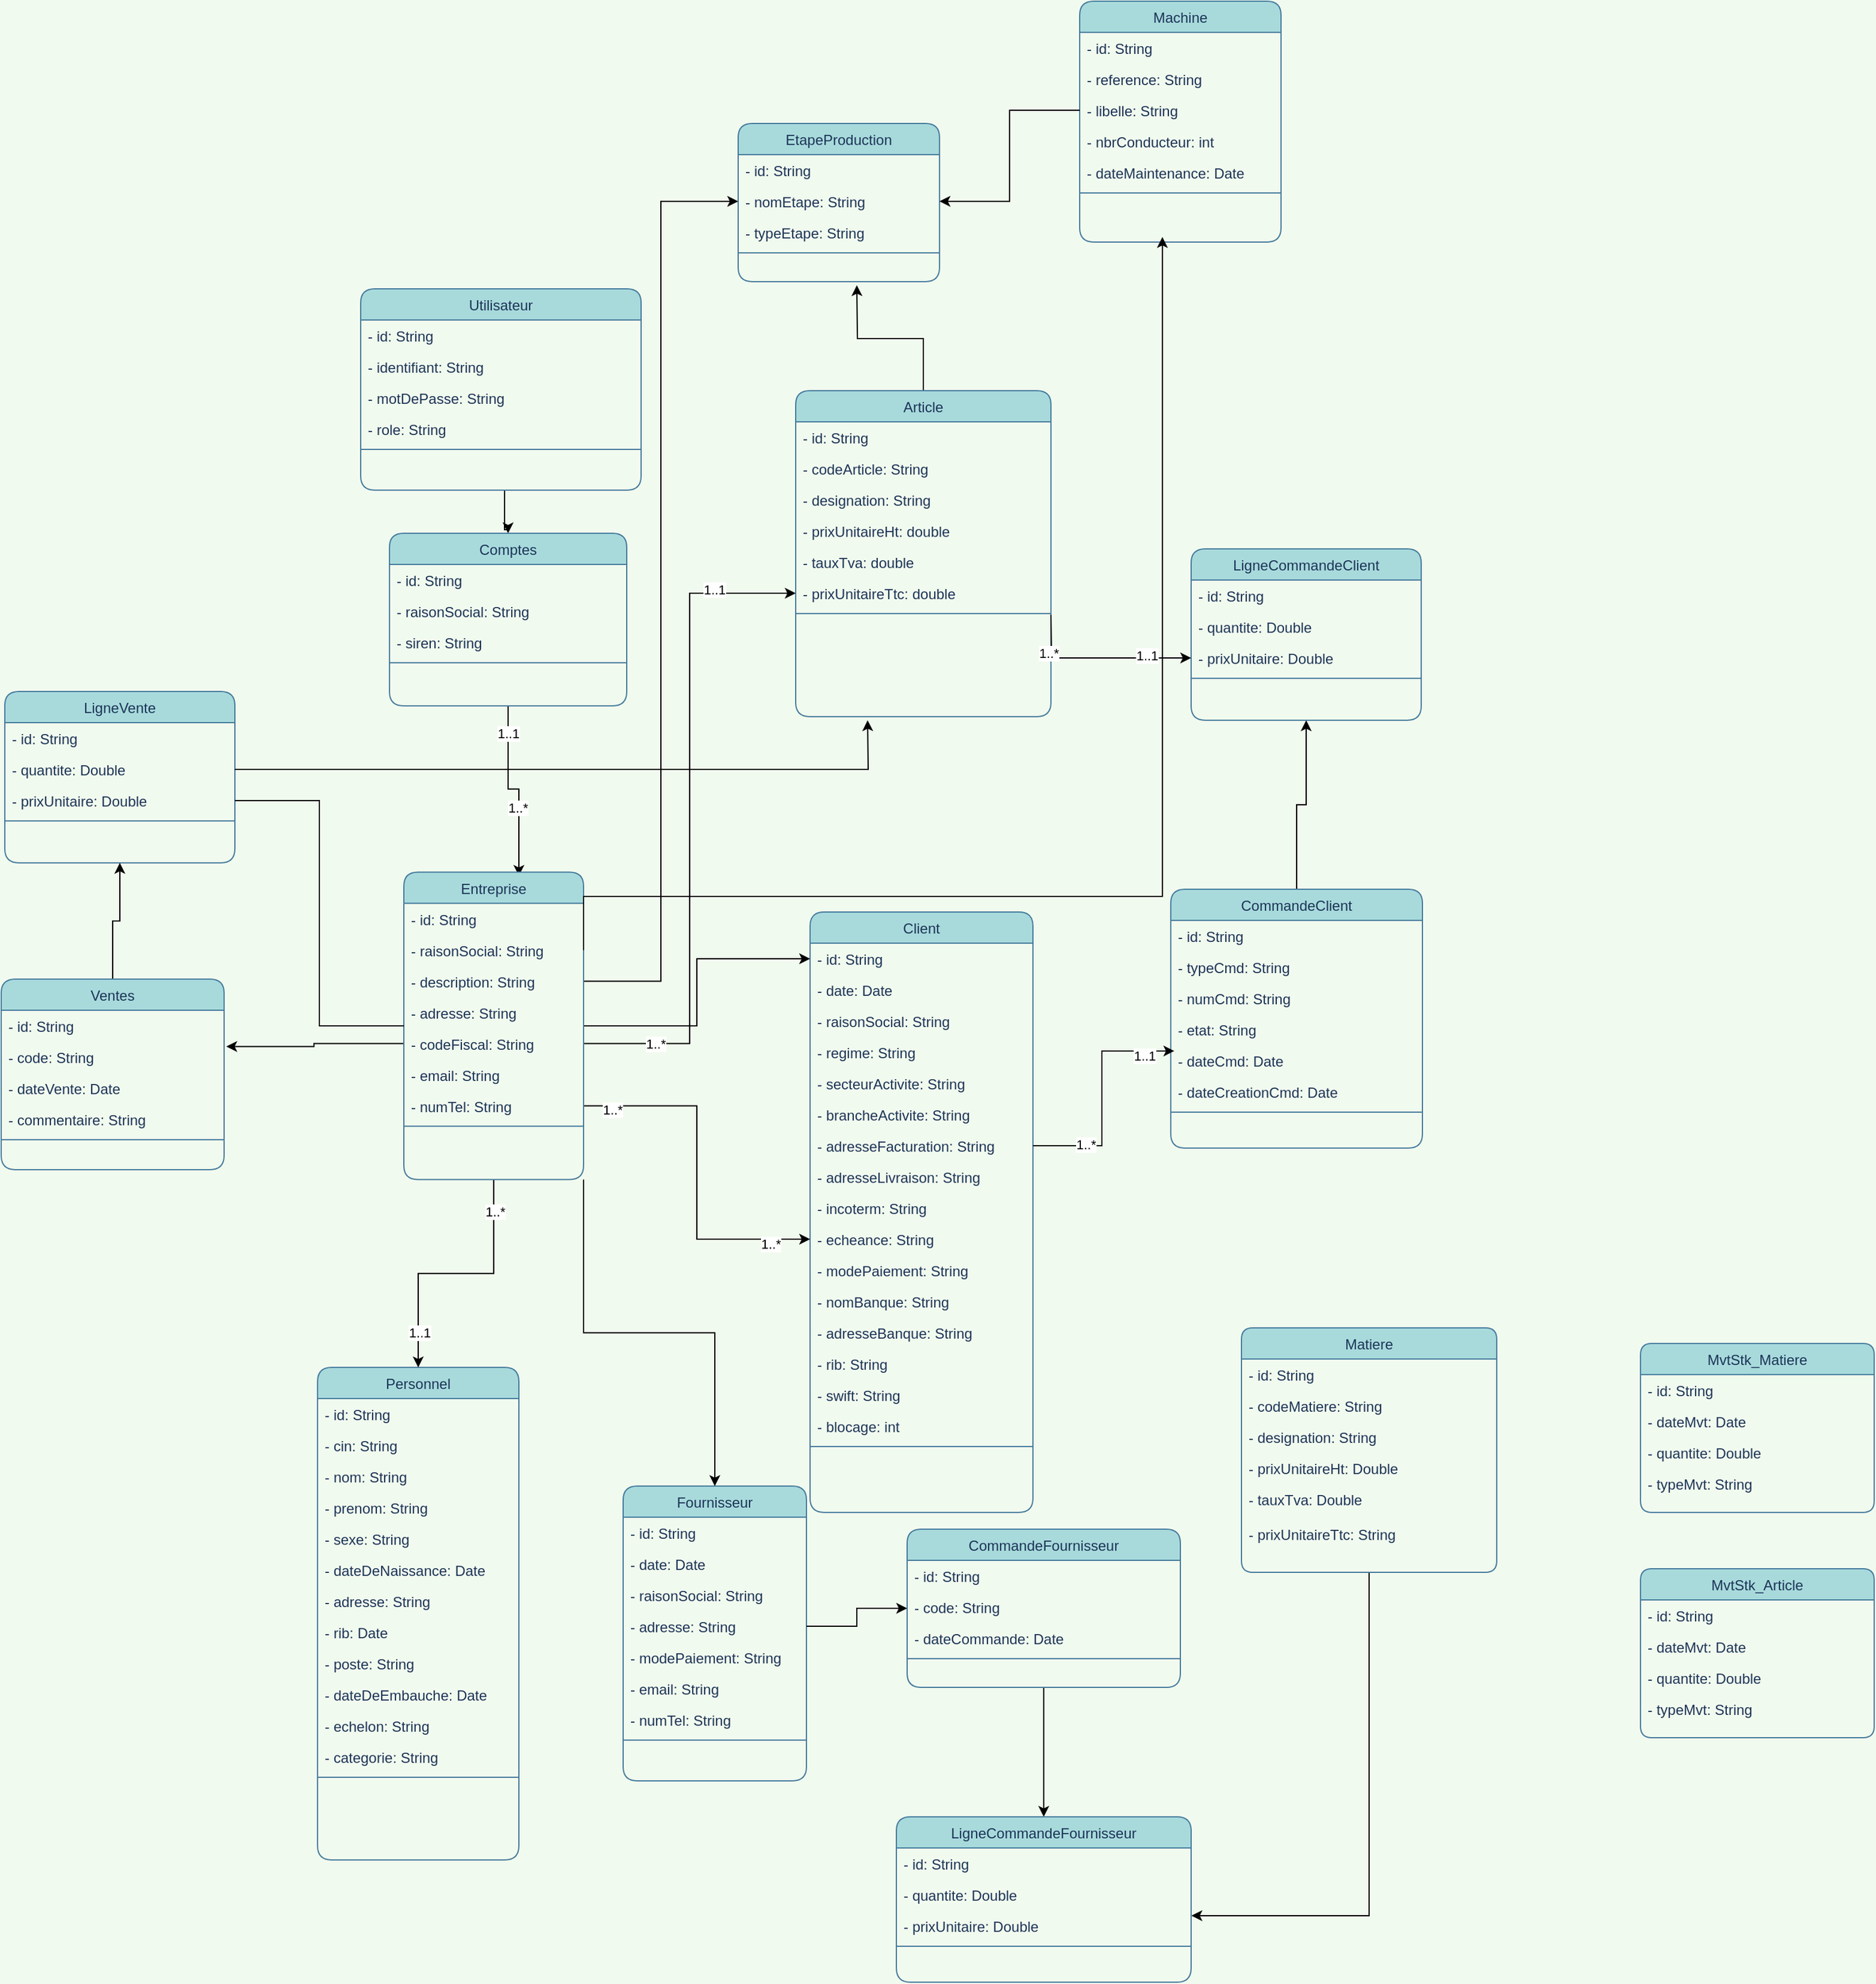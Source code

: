 <mxfile version="20.0.4" type="gitlab">
  <diagram id="C5RBs43oDa-KdzZeNtuy" name="Page-1">
    <mxGraphModel dx="1422" dy="3202" grid="1" gridSize="3" guides="1" tooltips="1" connect="1" arrows="1" fold="1" page="1" pageScale="1" pageWidth="1920" pageHeight="1200" background="#F1FAEE" math="0" shadow="0">
      <root>
        <mxCell id="WIyWlLk6GJQsqaUBKTNV-0" />
        <mxCell id="WIyWlLk6GJQsqaUBKTNV-1" parent="WIyWlLk6GJQsqaUBKTNV-0" />
        <mxCell id="zkfFHV4jXpPFQw0GAbJ--6" value="Personnel" style="swimlane;fontStyle=0;align=center;verticalAlign=top;childLayout=stackLayout;horizontal=1;startSize=26;horizontalStack=0;resizeParent=1;resizeLast=0;collapsible=1;marginBottom=0;rounded=1;shadow=0;strokeWidth=1;fillColor=#A8DADC;strokeColor=#457B9D;fontColor=#1D3557;" parent="WIyWlLk6GJQsqaUBKTNV-1" vertex="1">
          <mxGeometry x="1977" y="-192" width="168" height="411" as="geometry">
            <mxRectangle x="130" y="380" width="160" height="26" as="alternateBounds" />
          </mxGeometry>
        </mxCell>
        <mxCell id="yWjlXdYMzNGcc8ecM31e-25" value="- id: String" style="text;strokeColor=none;fillColor=none;align=left;verticalAlign=top;spacingLeft=4;spacingRight=4;overflow=hidden;rotatable=0;points=[[0,0.5],[1,0.5]];portConstraint=eastwest;rounded=0;sketch=0;fontColor=#1D3557;" parent="zkfFHV4jXpPFQw0GAbJ--6" vertex="1">
          <mxGeometry y="26" width="168" height="26" as="geometry" />
        </mxCell>
        <mxCell id="yWjlXdYMzNGcc8ecM31e-82" value="- cin: String" style="text;strokeColor=none;fillColor=none;align=left;verticalAlign=top;spacingLeft=4;spacingRight=4;overflow=hidden;rotatable=0;points=[[0,0.5],[1,0.5]];portConstraint=eastwest;rounded=0;sketch=0;fontColor=#1D3557;" parent="zkfFHV4jXpPFQw0GAbJ--6" vertex="1">
          <mxGeometry y="52" width="168" height="26" as="geometry" />
        </mxCell>
        <mxCell id="yWjlXdYMzNGcc8ecM31e-28" value="- nom: String" style="text;strokeColor=none;fillColor=none;align=left;verticalAlign=top;spacingLeft=4;spacingRight=4;overflow=hidden;rotatable=0;points=[[0,0.5],[1,0.5]];portConstraint=eastwest;rounded=0;sketch=0;fontColor=#1D3557;" parent="zkfFHV4jXpPFQw0GAbJ--6" vertex="1">
          <mxGeometry y="78" width="168" height="26" as="geometry" />
        </mxCell>
        <mxCell id="yWjlXdYMzNGcc8ecM31e-29" value="- prenom: String" style="text;strokeColor=none;fillColor=none;align=left;verticalAlign=top;spacingLeft=4;spacingRight=4;overflow=hidden;rotatable=0;points=[[0,0.5],[1,0.5]];portConstraint=eastwest;rounded=0;sketch=0;fontColor=#1D3557;" parent="zkfFHV4jXpPFQw0GAbJ--6" vertex="1">
          <mxGeometry y="104" width="168" height="26" as="geometry" />
        </mxCell>
        <mxCell id="yWjlXdYMzNGcc8ecM31e-30" value="- sexe: String" style="text;strokeColor=none;fillColor=none;align=left;verticalAlign=top;spacingLeft=4;spacingRight=4;overflow=hidden;rotatable=0;points=[[0,0.5],[1,0.5]];portConstraint=eastwest;rounded=0;sketch=0;fontColor=#1D3557;" parent="zkfFHV4jXpPFQw0GAbJ--6" vertex="1">
          <mxGeometry y="130" width="168" height="26" as="geometry" />
        </mxCell>
        <mxCell id="yWjlXdYMzNGcc8ecM31e-31" value="- dateDeNaissance: Date" style="text;strokeColor=none;fillColor=none;align=left;verticalAlign=top;spacingLeft=4;spacingRight=4;overflow=hidden;rotatable=0;points=[[0,0.5],[1,0.5]];portConstraint=eastwest;rounded=0;sketch=0;fontColor=#1D3557;" parent="zkfFHV4jXpPFQw0GAbJ--6" vertex="1">
          <mxGeometry y="156" width="168" height="26" as="geometry" />
        </mxCell>
        <mxCell id="yWjlXdYMzNGcc8ecM31e-83" value="- adresse: String" style="text;strokeColor=none;fillColor=none;align=left;verticalAlign=top;spacingLeft=4;spacingRight=4;overflow=hidden;rotatable=0;points=[[0,0.5],[1,0.5]];portConstraint=eastwest;rounded=0;sketch=0;fontColor=#1D3557;" parent="zkfFHV4jXpPFQw0GAbJ--6" vertex="1">
          <mxGeometry y="182" width="168" height="26" as="geometry" />
        </mxCell>
        <mxCell id="yWjlXdYMzNGcc8ecM31e-85" value="- rib: Date" style="text;strokeColor=none;fillColor=none;align=left;verticalAlign=top;spacingLeft=4;spacingRight=4;overflow=hidden;rotatable=0;points=[[0,0.5],[1,0.5]];portConstraint=eastwest;rounded=0;sketch=0;fontColor=#1D3557;" parent="zkfFHV4jXpPFQw0GAbJ--6" vertex="1">
          <mxGeometry y="208" width="168" height="26" as="geometry" />
        </mxCell>
        <mxCell id="yWjlXdYMzNGcc8ecM31e-131" value="- poste: String" style="text;strokeColor=none;fillColor=none;align=left;verticalAlign=top;spacingLeft=4;spacingRight=4;overflow=hidden;rotatable=0;points=[[0,0.5],[1,0.5]];portConstraint=eastwest;rounded=0;sketch=0;fontColor=#1D3557;" parent="zkfFHV4jXpPFQw0GAbJ--6" vertex="1">
          <mxGeometry y="234" width="168" height="26" as="geometry" />
        </mxCell>
        <mxCell id="yWjlXdYMzNGcc8ecM31e-130" value="- dateDeEmbauche: Date" style="text;strokeColor=none;fillColor=none;align=left;verticalAlign=top;spacingLeft=4;spacingRight=4;overflow=hidden;rotatable=0;points=[[0,0.5],[1,0.5]];portConstraint=eastwest;rounded=0;sketch=0;fontColor=#1D3557;" parent="zkfFHV4jXpPFQw0GAbJ--6" vertex="1">
          <mxGeometry y="260" width="168" height="26" as="geometry" />
        </mxCell>
        <mxCell id="yWjlXdYMzNGcc8ecM31e-129" value="- echelon: String" style="text;strokeColor=none;fillColor=none;align=left;verticalAlign=top;spacingLeft=4;spacingRight=4;overflow=hidden;rotatable=0;points=[[0,0.5],[1,0.5]];portConstraint=eastwest;rounded=0;sketch=0;fontColor=#1D3557;" parent="zkfFHV4jXpPFQw0GAbJ--6" vertex="1">
          <mxGeometry y="286" width="168" height="26" as="geometry" />
        </mxCell>
        <mxCell id="yWjlXdYMzNGcc8ecM31e-132" value="- categorie: String" style="text;strokeColor=none;fillColor=none;align=left;verticalAlign=top;spacingLeft=4;spacingRight=4;overflow=hidden;rotatable=0;points=[[0,0.5],[1,0.5]];portConstraint=eastwest;rounded=0;sketch=0;fontColor=#1D3557;" parent="zkfFHV4jXpPFQw0GAbJ--6" vertex="1">
          <mxGeometry y="312" width="168" height="26" as="geometry" />
        </mxCell>
        <mxCell id="zkfFHV4jXpPFQw0GAbJ--9" value="" style="line;html=1;strokeWidth=1;align=left;verticalAlign=middle;spacingTop=-1;spacingLeft=3;spacingRight=3;rotatable=0;labelPosition=right;points=[];portConstraint=eastwest;fillColor=#A8DADC;strokeColor=#457B9D;fontColor=#1D3557;rounded=1;labelBackgroundColor=#F1FAEE;" parent="zkfFHV4jXpPFQw0GAbJ--6" vertex="1">
          <mxGeometry y="338" width="168" height="8" as="geometry" />
        </mxCell>
        <mxCell id="7BBUHHedWYSLnZawOd1b-31" style="edgeStyle=orthogonalEdgeStyle;rounded=0;orthogonalLoop=1;jettySize=auto;html=1;exitX=0.5;exitY=1;exitDx=0;exitDy=0;" parent="WIyWlLk6GJQsqaUBKTNV-1" source="yWjlXdYMzNGcc8ecM31e-117" target="yWjlXdYMzNGcc8ecM31e-294" edge="1">
          <mxGeometry relative="1" as="geometry">
            <Array as="points">
              <mxPoint x="2133" y="-924" />
              <mxPoint x="2133" y="-891" />
              <mxPoint x="2136" y="-891" />
            </Array>
          </mxGeometry>
        </mxCell>
        <object label="Utilisateur" id="yWjlXdYMzNGcc8ecM31e-117">
          <mxCell style="swimlane;fontStyle=0;align=center;verticalAlign=top;childLayout=stackLayout;horizontal=1;startSize=26;horizontalStack=0;resizeParent=1;resizeLast=0;collapsible=1;marginBottom=0;rounded=1;shadow=0;strokeWidth=1;fillColor=#A8DADC;strokeColor=#457B9D;fontColor=#1D3557;" parent="WIyWlLk6GJQsqaUBKTNV-1" vertex="1">
            <mxGeometry x="2013" y="-1092" width="234" height="168" as="geometry">
              <mxRectangle x="2240" y="50" width="160" height="26" as="alternateBounds" />
            </mxGeometry>
          </mxCell>
        </object>
        <mxCell id="yWjlXdYMzNGcc8ecM31e-118" value="- id: String" style="text;strokeColor=none;fillColor=none;align=left;verticalAlign=top;spacingLeft=4;spacingRight=4;overflow=hidden;rotatable=0;points=[[0,0.5],[1,0.5]];portConstraint=eastwest;rounded=0;sketch=0;fontColor=#1D3557;" parent="yWjlXdYMzNGcc8ecM31e-117" vertex="1">
          <mxGeometry y="26" width="234" height="26" as="geometry" />
        </mxCell>
        <mxCell id="yWjlXdYMzNGcc8ecM31e-119" value="- identifiant: String" style="text;strokeColor=none;fillColor=none;align=left;verticalAlign=top;spacingLeft=4;spacingRight=4;overflow=hidden;rotatable=0;points=[[0,0.5],[1,0.5]];portConstraint=eastwest;rounded=0;sketch=0;fontColor=#1D3557;" parent="yWjlXdYMzNGcc8ecM31e-117" vertex="1">
          <mxGeometry y="52" width="234" height="26" as="geometry" />
        </mxCell>
        <mxCell id="yWjlXdYMzNGcc8ecM31e-120" value="- motDePasse: String" style="text;strokeColor=none;fillColor=none;align=left;verticalAlign=top;spacingLeft=4;spacingRight=4;overflow=hidden;rotatable=0;points=[[0,0.5],[1,0.5]];portConstraint=eastwest;rounded=0;sketch=0;fontColor=#1D3557;" parent="yWjlXdYMzNGcc8ecM31e-117" vertex="1">
          <mxGeometry y="78" width="234" height="26" as="geometry" />
        </mxCell>
        <mxCell id="7BBUHHedWYSLnZawOd1b-30" value="- role: String" style="text;strokeColor=none;fillColor=none;align=left;verticalAlign=top;spacingLeft=4;spacingRight=4;overflow=hidden;rotatable=0;points=[[0,0.5],[1,0.5]];portConstraint=eastwest;rounded=0;sketch=0;fontColor=#1D3557;" parent="yWjlXdYMzNGcc8ecM31e-117" vertex="1">
          <mxGeometry y="104" width="234" height="26" as="geometry" />
        </mxCell>
        <mxCell id="yWjlXdYMzNGcc8ecM31e-121" value="" style="line;html=1;strokeWidth=1;align=left;verticalAlign=middle;spacingTop=-1;spacingLeft=3;spacingRight=3;rotatable=0;labelPosition=right;points=[];portConstraint=eastwest;fillColor=#A8DADC;strokeColor=#457B9D;fontColor=#1D3557;rounded=1;labelBackgroundColor=#F1FAEE;" parent="yWjlXdYMzNGcc8ecM31e-117" vertex="1">
          <mxGeometry y="130" width="234" height="8" as="geometry" />
        </mxCell>
        <mxCell id="7BBUHHedWYSLnZawOd1b-32" style="edgeStyle=orthogonalEdgeStyle;rounded=0;orthogonalLoop=1;jettySize=auto;html=1;exitX=0.5;exitY=0;exitDx=0;exitDy=0;" parent="WIyWlLk6GJQsqaUBKTNV-1" source="yWjlXdYMzNGcc8ecM31e-152" edge="1">
          <mxGeometry relative="1" as="geometry">
            <mxPoint x="2427" y="-1095" as="targetPoint" />
          </mxGeometry>
        </mxCell>
        <object label="Article" id="yWjlXdYMzNGcc8ecM31e-152">
          <mxCell style="swimlane;fontStyle=0;align=center;verticalAlign=top;childLayout=stackLayout;horizontal=1;startSize=26;horizontalStack=0;resizeParent=1;resizeLast=0;collapsible=1;marginBottom=0;rounded=1;shadow=0;strokeWidth=1;fillColor=#A8DADC;strokeColor=#457B9D;fontColor=#1D3557;" parent="WIyWlLk6GJQsqaUBKTNV-1" vertex="1">
            <mxGeometry x="2376" y="-1007" width="213" height="272" as="geometry">
              <mxRectangle x="2240" y="50" width="160" height="26" as="alternateBounds" />
            </mxGeometry>
          </mxCell>
        </object>
        <mxCell id="yWjlXdYMzNGcc8ecM31e-153" value="- id: String" style="text;strokeColor=none;fillColor=none;align=left;verticalAlign=top;spacingLeft=4;spacingRight=4;overflow=hidden;rotatable=0;points=[[0,0.5],[1,0.5]];portConstraint=eastwest;rounded=0;sketch=0;fontColor=#1D3557;" parent="yWjlXdYMzNGcc8ecM31e-152" vertex="1">
          <mxGeometry y="26" width="213" height="26" as="geometry" />
        </mxCell>
        <mxCell id="yWjlXdYMzNGcc8ecM31e-154" value="- codeArticle: String" style="text;strokeColor=none;fillColor=none;align=left;verticalAlign=top;spacingLeft=4;spacingRight=4;overflow=hidden;rotatable=0;points=[[0,0.5],[1,0.5]];portConstraint=eastwest;rounded=0;sketch=0;fontColor=#1D3557;" parent="yWjlXdYMzNGcc8ecM31e-152" vertex="1">
          <mxGeometry y="52" width="213" height="26" as="geometry" />
        </mxCell>
        <mxCell id="yWjlXdYMzNGcc8ecM31e-155" value="- designation: String" style="text;strokeColor=none;fillColor=none;align=left;verticalAlign=top;spacingLeft=4;spacingRight=4;overflow=hidden;rotatable=0;points=[[0,0.5],[1,0.5]];portConstraint=eastwest;rounded=0;sketch=0;fontColor=#1D3557;" parent="yWjlXdYMzNGcc8ecM31e-152" vertex="1">
          <mxGeometry y="78" width="213" height="26" as="geometry" />
        </mxCell>
        <mxCell id="yWjlXdYMzNGcc8ecM31e-156" value="- prixUnitaireHt: double" style="text;strokeColor=none;fillColor=none;align=left;verticalAlign=top;spacingLeft=4;spacingRight=4;overflow=hidden;rotatable=0;points=[[0,0.5],[1,0.5]];portConstraint=eastwest;rounded=0;sketch=0;fontColor=#1D3557;" parent="yWjlXdYMzNGcc8ecM31e-152" vertex="1">
          <mxGeometry y="104" width="213" height="26" as="geometry" />
        </mxCell>
        <mxCell id="yWjlXdYMzNGcc8ecM31e-157" value="- tauxTva: double" style="text;strokeColor=none;fillColor=none;align=left;verticalAlign=top;spacingLeft=4;spacingRight=4;overflow=hidden;rotatable=0;points=[[0,0.5],[1,0.5]];portConstraint=eastwest;rounded=0;sketch=0;fontColor=#1D3557;" parent="yWjlXdYMzNGcc8ecM31e-152" vertex="1">
          <mxGeometry y="130" width="213" height="26" as="geometry" />
        </mxCell>
        <mxCell id="yWjlXdYMzNGcc8ecM31e-158" value="- prixUnitaireTtc: double" style="text;strokeColor=none;fillColor=none;align=left;verticalAlign=top;spacingLeft=4;spacingRight=4;overflow=hidden;rotatable=0;points=[[0,0.5],[1,0.5]];portConstraint=eastwest;rounded=0;sketch=0;fontColor=#1D3557;" parent="yWjlXdYMzNGcc8ecM31e-152" vertex="1">
          <mxGeometry y="156" width="213" height="26" as="geometry" />
        </mxCell>
        <mxCell id="yWjlXdYMzNGcc8ecM31e-162" value="" style="line;html=1;strokeWidth=1;align=left;verticalAlign=middle;spacingTop=-1;spacingLeft=3;spacingRight=3;rotatable=0;labelPosition=right;points=[];portConstraint=eastwest;fillColor=#A8DADC;strokeColor=#457B9D;fontColor=#1D3557;rounded=1;labelBackgroundColor=#F1FAEE;" parent="yWjlXdYMzNGcc8ecM31e-152" vertex="1">
          <mxGeometry y="182" width="213" height="8" as="geometry" />
        </mxCell>
        <object label="Client" id="yWjlXdYMzNGcc8ecM31e-199">
          <mxCell style="swimlane;fontStyle=0;align=center;verticalAlign=top;childLayout=stackLayout;horizontal=1;startSize=26;horizontalStack=0;resizeParent=1;resizeLast=0;collapsible=1;marginBottom=0;rounded=1;shadow=0;strokeWidth=1;fillColor=#A8DADC;strokeColor=#457B9D;fontColor=#1D3557;" parent="WIyWlLk6GJQsqaUBKTNV-1" vertex="1">
            <mxGeometry x="2388" y="-572" width="186" height="501" as="geometry">
              <mxRectangle x="2240" y="50" width="160" height="26" as="alternateBounds" />
            </mxGeometry>
          </mxCell>
        </object>
        <mxCell id="yWjlXdYMzNGcc8ecM31e-200" value="- id: String" style="text;strokeColor=none;fillColor=none;align=left;verticalAlign=top;spacingLeft=4;spacingRight=4;overflow=hidden;rotatable=0;points=[[0,0.5],[1,0.5]];portConstraint=eastwest;rounded=0;sketch=0;fontColor=#1D3557;" parent="yWjlXdYMzNGcc8ecM31e-199" vertex="1">
          <mxGeometry y="26" width="186" height="26" as="geometry" />
        </mxCell>
        <mxCell id="yWjlXdYMzNGcc8ecM31e-201" value="- date: Date" style="text;strokeColor=none;fillColor=none;align=left;verticalAlign=top;spacingLeft=4;spacingRight=4;overflow=hidden;rotatable=0;points=[[0,0.5],[1,0.5]];portConstraint=eastwest;rounded=0;sketch=0;fontColor=#1D3557;" parent="yWjlXdYMzNGcc8ecM31e-199" vertex="1">
          <mxGeometry y="52" width="186" height="26" as="geometry" />
        </mxCell>
        <mxCell id="yWjlXdYMzNGcc8ecM31e-202" value="- raisonSocial: String" style="text;strokeColor=none;fillColor=none;align=left;verticalAlign=top;spacingLeft=4;spacingRight=4;overflow=hidden;rotatable=0;points=[[0,0.5],[1,0.5]];portConstraint=eastwest;rounded=0;sketch=0;fontColor=#1D3557;" parent="yWjlXdYMzNGcc8ecM31e-199" vertex="1">
          <mxGeometry y="78" width="186" height="26" as="geometry" />
        </mxCell>
        <mxCell id="yWjlXdYMzNGcc8ecM31e-203" value="- regime: String" style="text;strokeColor=none;fillColor=none;align=left;verticalAlign=top;spacingLeft=4;spacingRight=4;overflow=hidden;rotatable=0;points=[[0,0.5],[1,0.5]];portConstraint=eastwest;rounded=0;sketch=0;fontColor=#1D3557;" parent="yWjlXdYMzNGcc8ecM31e-199" vertex="1">
          <mxGeometry y="104" width="186" height="26" as="geometry" />
        </mxCell>
        <mxCell id="yWjlXdYMzNGcc8ecM31e-205" value="- secteurActivite: String" style="text;strokeColor=none;fillColor=none;align=left;verticalAlign=top;spacingLeft=4;spacingRight=4;overflow=hidden;rotatable=0;points=[[0,0.5],[1,0.5]];portConstraint=eastwest;rounded=0;sketch=0;fontColor=#1D3557;" parent="yWjlXdYMzNGcc8ecM31e-199" vertex="1">
          <mxGeometry y="130" width="186" height="26" as="geometry" />
        </mxCell>
        <mxCell id="yWjlXdYMzNGcc8ecM31e-206" value="- brancheActivite: String" style="text;strokeColor=none;fillColor=none;align=left;verticalAlign=top;spacingLeft=4;spacingRight=4;overflow=hidden;rotatable=0;points=[[0,0.5],[1,0.5]];portConstraint=eastwest;rounded=0;sketch=0;fontColor=#1D3557;" parent="yWjlXdYMzNGcc8ecM31e-199" vertex="1">
          <mxGeometry y="156" width="186" height="26" as="geometry" />
        </mxCell>
        <mxCell id="yWjlXdYMzNGcc8ecM31e-207" value="- adresseFacturation: String" style="text;strokeColor=none;fillColor=none;align=left;verticalAlign=top;spacingLeft=4;spacingRight=4;overflow=hidden;rotatable=0;points=[[0,0.5],[1,0.5]];portConstraint=eastwest;rounded=0;sketch=0;fontColor=#1D3557;" parent="yWjlXdYMzNGcc8ecM31e-199" vertex="1">
          <mxGeometry y="182" width="186" height="26" as="geometry" />
        </mxCell>
        <mxCell id="7BBUHHedWYSLnZawOd1b-49" value="- adresseLivraison: String" style="text;strokeColor=none;fillColor=none;align=left;verticalAlign=top;spacingLeft=4;spacingRight=4;overflow=hidden;rotatable=0;points=[[0,0.5],[1,0.5]];portConstraint=eastwest;rounded=0;sketch=0;fontColor=#1D3557;" parent="yWjlXdYMzNGcc8ecM31e-199" vertex="1">
          <mxGeometry y="208" width="186" height="26" as="geometry" />
        </mxCell>
        <mxCell id="yWjlXdYMzNGcc8ecM31e-208" value="- incoterm: String" style="text;strokeColor=none;fillColor=none;align=left;verticalAlign=top;spacingLeft=4;spacingRight=4;overflow=hidden;rotatable=0;points=[[0,0.5],[1,0.5]];portConstraint=eastwest;rounded=0;sketch=0;fontColor=#1D3557;" parent="yWjlXdYMzNGcc8ecM31e-199" vertex="1">
          <mxGeometry y="234" width="186" height="26" as="geometry" />
        </mxCell>
        <mxCell id="yWjlXdYMzNGcc8ecM31e-224" value="- echeance: String" style="text;strokeColor=none;fillColor=none;align=left;verticalAlign=top;spacingLeft=4;spacingRight=4;overflow=hidden;rotatable=0;points=[[0,0.5],[1,0.5]];portConstraint=eastwest;rounded=0;sketch=0;fontColor=#1D3557;" parent="yWjlXdYMzNGcc8ecM31e-199" vertex="1">
          <mxGeometry y="260" width="186" height="26" as="geometry" />
        </mxCell>
        <mxCell id="yWjlXdYMzNGcc8ecM31e-225" value="- modePaiement: String" style="text;strokeColor=none;fillColor=none;align=left;verticalAlign=top;spacingLeft=4;spacingRight=4;overflow=hidden;rotatable=0;points=[[0,0.5],[1,0.5]];portConstraint=eastwest;rounded=0;sketch=0;fontColor=#1D3557;" parent="yWjlXdYMzNGcc8ecM31e-199" vertex="1">
          <mxGeometry y="286" width="186" height="26" as="geometry" />
        </mxCell>
        <mxCell id="yWjlXdYMzNGcc8ecM31e-226" value="- nomBanque: String" style="text;strokeColor=none;fillColor=none;align=left;verticalAlign=top;spacingLeft=4;spacingRight=4;overflow=hidden;rotatable=0;points=[[0,0.5],[1,0.5]];portConstraint=eastwest;rounded=0;sketch=0;fontColor=#1D3557;" parent="yWjlXdYMzNGcc8ecM31e-199" vertex="1">
          <mxGeometry y="312" width="186" height="26" as="geometry" />
        </mxCell>
        <mxCell id="yWjlXdYMzNGcc8ecM31e-227" value="- adresseBanque: String" style="text;strokeColor=none;fillColor=none;align=left;verticalAlign=top;spacingLeft=4;spacingRight=4;overflow=hidden;rotatable=0;points=[[0,0.5],[1,0.5]];portConstraint=eastwest;rounded=0;sketch=0;fontColor=#1D3557;" parent="yWjlXdYMzNGcc8ecM31e-199" vertex="1">
          <mxGeometry y="338" width="186" height="26" as="geometry" />
        </mxCell>
        <mxCell id="yWjlXdYMzNGcc8ecM31e-228" value="- rib: String" style="text;strokeColor=none;fillColor=none;align=left;verticalAlign=top;spacingLeft=4;spacingRight=4;overflow=hidden;rotatable=0;points=[[0,0.5],[1,0.5]];portConstraint=eastwest;rounded=0;sketch=0;fontColor=#1D3557;" parent="yWjlXdYMzNGcc8ecM31e-199" vertex="1">
          <mxGeometry y="364" width="186" height="26" as="geometry" />
        </mxCell>
        <mxCell id="yWjlXdYMzNGcc8ecM31e-229" value="- swift: String" style="text;strokeColor=none;fillColor=none;align=left;verticalAlign=top;spacingLeft=4;spacingRight=4;overflow=hidden;rotatable=0;points=[[0,0.5],[1,0.5]];portConstraint=eastwest;rounded=0;sketch=0;fontColor=#1D3557;" parent="yWjlXdYMzNGcc8ecM31e-199" vertex="1">
          <mxGeometry y="390" width="186" height="26" as="geometry" />
        </mxCell>
        <mxCell id="yWjlXdYMzNGcc8ecM31e-230" value="- blocage: int" style="text;strokeColor=none;fillColor=none;align=left;verticalAlign=top;spacingLeft=4;spacingRight=4;overflow=hidden;rotatable=0;points=[[0,0.5],[1,0.5]];portConstraint=eastwest;rounded=0;sketch=0;fontColor=#1D3557;" parent="yWjlXdYMzNGcc8ecM31e-199" vertex="1">
          <mxGeometry y="416" width="186" height="26" as="geometry" />
        </mxCell>
        <mxCell id="yWjlXdYMzNGcc8ecM31e-209" value="" style="line;html=1;strokeWidth=1;align=left;verticalAlign=middle;spacingTop=-1;spacingLeft=3;spacingRight=3;rotatable=0;labelPosition=right;points=[];portConstraint=eastwest;fillColor=#A8DADC;strokeColor=#457B9D;fontColor=#1D3557;rounded=1;labelBackgroundColor=#F1FAEE;" parent="yWjlXdYMzNGcc8ecM31e-199" vertex="1">
          <mxGeometry y="442" width="186" height="8" as="geometry" />
        </mxCell>
        <object label="Fournisseur" id="yWjlXdYMzNGcc8ecM31e-233">
          <mxCell style="swimlane;fontStyle=0;align=center;verticalAlign=top;childLayout=stackLayout;horizontal=1;startSize=26;horizontalStack=0;resizeParent=1;resizeLast=0;collapsible=1;marginBottom=0;rounded=1;shadow=0;strokeWidth=1;fillColor=#A8DADC;strokeColor=#457B9D;fontColor=#1D3557;" parent="WIyWlLk6GJQsqaUBKTNV-1" vertex="1">
            <mxGeometry x="2232" y="-93" width="153" height="246" as="geometry">
              <mxRectangle x="2240" y="50" width="160" height="26" as="alternateBounds" />
            </mxGeometry>
          </mxCell>
        </object>
        <mxCell id="yWjlXdYMzNGcc8ecM31e-234" value="- id: String" style="text;strokeColor=none;fillColor=none;align=left;verticalAlign=top;spacingLeft=4;spacingRight=4;overflow=hidden;rotatable=0;points=[[0,0.5],[1,0.5]];portConstraint=eastwest;rounded=0;sketch=0;fontColor=#1D3557;" parent="yWjlXdYMzNGcc8ecM31e-233" vertex="1">
          <mxGeometry y="26" width="153" height="26" as="geometry" />
        </mxCell>
        <mxCell id="yWjlXdYMzNGcc8ecM31e-235" value="- date: Date" style="text;strokeColor=none;fillColor=none;align=left;verticalAlign=top;spacingLeft=4;spacingRight=4;overflow=hidden;rotatable=0;points=[[0,0.5],[1,0.5]];portConstraint=eastwest;rounded=0;sketch=0;fontColor=#1D3557;" parent="yWjlXdYMzNGcc8ecM31e-233" vertex="1">
          <mxGeometry y="52" width="153" height="26" as="geometry" />
        </mxCell>
        <mxCell id="yWjlXdYMzNGcc8ecM31e-236" value="- raisonSocial: String" style="text;strokeColor=none;fillColor=none;align=left;verticalAlign=top;spacingLeft=4;spacingRight=4;overflow=hidden;rotatable=0;points=[[0,0.5],[1,0.5]];portConstraint=eastwest;rounded=0;sketch=0;fontColor=#1D3557;" parent="yWjlXdYMzNGcc8ecM31e-233" vertex="1">
          <mxGeometry y="78" width="153" height="26" as="geometry" />
        </mxCell>
        <mxCell id="yWjlXdYMzNGcc8ecM31e-240" value="- adresse: String" style="text;strokeColor=none;fillColor=none;align=left;verticalAlign=top;spacingLeft=4;spacingRight=4;overflow=hidden;rotatable=0;points=[[0,0.5],[1,0.5]];portConstraint=eastwest;rounded=0;sketch=0;fontColor=#1D3557;" parent="yWjlXdYMzNGcc8ecM31e-233" vertex="1">
          <mxGeometry y="104" width="153" height="26" as="geometry" />
        </mxCell>
        <mxCell id="yWjlXdYMzNGcc8ecM31e-243" value="- modePaiement: String" style="text;strokeColor=none;fillColor=none;align=left;verticalAlign=top;spacingLeft=4;spacingRight=4;overflow=hidden;rotatable=0;points=[[0,0.5],[1,0.5]];portConstraint=eastwest;rounded=0;sketch=0;fontColor=#1D3557;" parent="yWjlXdYMzNGcc8ecM31e-233" vertex="1">
          <mxGeometry y="130" width="153" height="26" as="geometry" />
        </mxCell>
        <mxCell id="yWjlXdYMzNGcc8ecM31e-244" value="- email: String" style="text;strokeColor=none;fillColor=none;align=left;verticalAlign=top;spacingLeft=4;spacingRight=4;overflow=hidden;rotatable=0;points=[[0,0.5],[1,0.5]];portConstraint=eastwest;rounded=0;sketch=0;fontColor=#1D3557;" parent="yWjlXdYMzNGcc8ecM31e-233" vertex="1">
          <mxGeometry y="156" width="153" height="26" as="geometry" />
        </mxCell>
        <mxCell id="yWjlXdYMzNGcc8ecM31e-245" value="- numTel: String" style="text;strokeColor=none;fillColor=none;align=left;verticalAlign=top;spacingLeft=4;spacingRight=4;overflow=hidden;rotatable=0;points=[[0,0.5],[1,0.5]];portConstraint=eastwest;rounded=0;sketch=0;fontColor=#1D3557;" parent="yWjlXdYMzNGcc8ecM31e-233" vertex="1">
          <mxGeometry y="182" width="153" height="26" as="geometry" />
        </mxCell>
        <mxCell id="yWjlXdYMzNGcc8ecM31e-251" value="" style="line;html=1;strokeWidth=1;align=left;verticalAlign=middle;spacingTop=-1;spacingLeft=3;spacingRight=3;rotatable=0;labelPosition=right;points=[];portConstraint=eastwest;fillColor=#A8DADC;strokeColor=#457B9D;fontColor=#1D3557;rounded=1;labelBackgroundColor=#F1FAEE;" parent="yWjlXdYMzNGcc8ecM31e-233" vertex="1">
          <mxGeometry y="208" width="153" height="8" as="geometry" />
        </mxCell>
        <mxCell id="7BBUHHedWYSLnZawOd1b-48" style="edgeStyle=orthogonalEdgeStyle;rounded=0;orthogonalLoop=1;jettySize=auto;html=1;exitX=0.5;exitY=0;exitDx=0;exitDy=0;entryX=0.5;entryY=1;entryDx=0;entryDy=0;" parent="WIyWlLk6GJQsqaUBKTNV-1" source="yWjlXdYMzNGcc8ecM31e-257" target="yWjlXdYMzNGcc8ecM31e-343" edge="1">
          <mxGeometry relative="1" as="geometry" />
        </mxCell>
        <object label="CommandeClient" id="yWjlXdYMzNGcc8ecM31e-257">
          <mxCell style="swimlane;fontStyle=0;align=center;verticalAlign=top;childLayout=stackLayout;horizontal=1;startSize=26;horizontalStack=0;resizeParent=1;resizeLast=0;collapsible=1;marginBottom=0;rounded=1;shadow=0;strokeWidth=1;fillColor=#A8DADC;strokeColor=#457B9D;fontColor=#1D3557;" parent="WIyWlLk6GJQsqaUBKTNV-1" vertex="1">
            <mxGeometry x="2689" y="-591" width="210" height="216" as="geometry">
              <mxRectangle x="2240" y="50" width="160" height="26" as="alternateBounds" />
            </mxGeometry>
          </mxCell>
        </object>
        <mxCell id="yWjlXdYMzNGcc8ecM31e-258" value="- id: String" style="text;strokeColor=none;fillColor=none;align=left;verticalAlign=top;spacingLeft=4;spacingRight=4;overflow=hidden;rotatable=0;points=[[0,0.5],[1,0.5]];portConstraint=eastwest;rounded=0;sketch=0;fontColor=#1D3557;" parent="yWjlXdYMzNGcc8ecM31e-257" vertex="1">
          <mxGeometry y="26" width="210" height="26" as="geometry" />
        </mxCell>
        <mxCell id="yWjlXdYMzNGcc8ecM31e-260" value="- typeCmd: String" style="text;strokeColor=none;fillColor=none;align=left;verticalAlign=top;spacingLeft=4;spacingRight=4;overflow=hidden;rotatable=0;points=[[0,0.5],[1,0.5]];portConstraint=eastwest;rounded=0;sketch=0;fontColor=#1D3557;" parent="yWjlXdYMzNGcc8ecM31e-257" vertex="1">
          <mxGeometry y="52" width="210" height="26" as="geometry" />
        </mxCell>
        <mxCell id="yWjlXdYMzNGcc8ecM31e-262" value="- numCmd: String" style="text;strokeColor=none;fillColor=none;align=left;verticalAlign=top;spacingLeft=4;spacingRight=4;overflow=hidden;rotatable=0;points=[[0,0.5],[1,0.5]];portConstraint=eastwest;rounded=0;sketch=0;fontColor=#1D3557;" parent="yWjlXdYMzNGcc8ecM31e-257" vertex="1">
          <mxGeometry y="78" width="210" height="26" as="geometry" />
        </mxCell>
        <mxCell id="yWjlXdYMzNGcc8ecM31e-261" value="- etat: String" style="text;strokeColor=none;fillColor=none;align=left;verticalAlign=top;spacingLeft=4;spacingRight=4;overflow=hidden;rotatable=0;points=[[0,0.5],[1,0.5]];portConstraint=eastwest;rounded=0;sketch=0;fontColor=#1D3557;" parent="yWjlXdYMzNGcc8ecM31e-257" vertex="1">
          <mxGeometry y="104" width="210" height="26" as="geometry" />
        </mxCell>
        <mxCell id="yWjlXdYMzNGcc8ecM31e-259" value="- dateCmd: Date" style="text;strokeColor=none;fillColor=none;align=left;verticalAlign=top;spacingLeft=4;spacingRight=4;overflow=hidden;rotatable=0;points=[[0,0.5],[1,0.5]];portConstraint=eastwest;rounded=0;sketch=0;fontColor=#1D3557;" parent="yWjlXdYMzNGcc8ecM31e-257" vertex="1">
          <mxGeometry y="130" width="210" height="26" as="geometry" />
        </mxCell>
        <mxCell id="yWjlXdYMzNGcc8ecM31e-263" value="- dateCreationCmd: Date" style="text;strokeColor=none;fillColor=none;align=left;verticalAlign=top;spacingLeft=4;spacingRight=4;overflow=hidden;rotatable=0;points=[[0,0.5],[1,0.5]];portConstraint=eastwest;rounded=0;sketch=0;fontColor=#1D3557;" parent="yWjlXdYMzNGcc8ecM31e-257" vertex="1">
          <mxGeometry y="156" width="210" height="26" as="geometry" />
        </mxCell>
        <mxCell id="yWjlXdYMzNGcc8ecM31e-275" value="" style="line;html=1;strokeWidth=1;align=left;verticalAlign=middle;spacingTop=-1;spacingLeft=3;spacingRight=3;rotatable=0;labelPosition=right;points=[];portConstraint=eastwest;fillColor=#A8DADC;strokeColor=#457B9D;fontColor=#1D3557;rounded=1;labelBackgroundColor=#F1FAEE;" parent="yWjlXdYMzNGcc8ecM31e-257" vertex="1">
          <mxGeometry y="182" width="210" height="8" as="geometry" />
        </mxCell>
        <mxCell id="7BBUHHedWYSLnZawOd1b-37" style="edgeStyle=orthogonalEdgeStyle;rounded=0;orthogonalLoop=1;jettySize=auto;html=1;exitX=0.5;exitY=1;exitDx=0;exitDy=0;entryX=0.5;entryY=0;entryDx=0;entryDy=0;" parent="WIyWlLk6GJQsqaUBKTNV-1" source="yWjlXdYMzNGcc8ecM31e-281" target="yWjlXdYMzNGcc8ecM31e-356" edge="1">
          <mxGeometry relative="1" as="geometry" />
        </mxCell>
        <object label="CommandeFournisseur" id="yWjlXdYMzNGcc8ecM31e-281">
          <mxCell style="swimlane;fontStyle=0;align=center;verticalAlign=top;childLayout=stackLayout;horizontal=1;startSize=26;horizontalStack=0;resizeParent=1;resizeLast=0;collapsible=1;marginBottom=0;rounded=1;shadow=0;strokeWidth=1;fillColor=#A8DADC;strokeColor=#457B9D;fontColor=#1D3557;" parent="WIyWlLk6GJQsqaUBKTNV-1" vertex="1">
            <mxGeometry x="2469" y="-57" width="228" height="132" as="geometry">
              <mxRectangle x="2240" y="50" width="160" height="26" as="alternateBounds" />
            </mxGeometry>
          </mxCell>
        </object>
        <mxCell id="yWjlXdYMzNGcc8ecM31e-282" value="- id: String" style="text;strokeColor=none;fillColor=none;align=left;verticalAlign=top;spacingLeft=4;spacingRight=4;overflow=hidden;rotatable=0;points=[[0,0.5],[1,0.5]];portConstraint=eastwest;rounded=0;sketch=0;fontColor=#1D3557;" parent="yWjlXdYMzNGcc8ecM31e-281" vertex="1">
          <mxGeometry y="26" width="228" height="26" as="geometry" />
        </mxCell>
        <mxCell id="yWjlXdYMzNGcc8ecM31e-283" value="- code: String" style="text;strokeColor=none;fillColor=none;align=left;verticalAlign=top;spacingLeft=4;spacingRight=4;overflow=hidden;rotatable=0;points=[[0,0.5],[1,0.5]];portConstraint=eastwest;rounded=0;sketch=0;fontColor=#1D3557;" parent="yWjlXdYMzNGcc8ecM31e-281" vertex="1">
          <mxGeometry y="52" width="228" height="26" as="geometry" />
        </mxCell>
        <mxCell id="yWjlXdYMzNGcc8ecM31e-286" value="- dateCommande: Date" style="text;strokeColor=none;fillColor=none;align=left;verticalAlign=top;spacingLeft=4;spacingRight=4;overflow=hidden;rotatable=0;points=[[0,0.5],[1,0.5]];portConstraint=eastwest;rounded=0;sketch=0;fontColor=#1D3557;" parent="yWjlXdYMzNGcc8ecM31e-281" vertex="1">
          <mxGeometry y="78" width="228" height="26" as="geometry" />
        </mxCell>
        <mxCell id="yWjlXdYMzNGcc8ecM31e-288" value="" style="line;html=1;strokeWidth=1;align=left;verticalAlign=middle;spacingTop=-1;spacingLeft=3;spacingRight=3;rotatable=0;labelPosition=right;points=[];portConstraint=eastwest;fillColor=#A8DADC;strokeColor=#457B9D;fontColor=#1D3557;rounded=1;labelBackgroundColor=#F1FAEE;" parent="yWjlXdYMzNGcc8ecM31e-281" vertex="1">
          <mxGeometry y="104" width="228" height="8" as="geometry" />
        </mxCell>
        <mxCell id="7BBUHHedWYSLnZawOd1b-0" style="edgeStyle=orthogonalEdgeStyle;rounded=0;orthogonalLoop=1;jettySize=auto;html=1;exitX=0.5;exitY=1;exitDx=0;exitDy=0;entryX=0.64;entryY=0.012;entryDx=0;entryDy=0;entryPerimeter=0;" parent="WIyWlLk6GJQsqaUBKTNV-1" source="yWjlXdYMzNGcc8ecM31e-294" target="yWjlXdYMzNGcc8ecM31e-304" edge="1">
          <mxGeometry relative="1" as="geometry" />
        </mxCell>
        <mxCell id="7BBUHHedWYSLnZawOd1b-1" value="1..1" style="edgeLabel;html=1;align=center;verticalAlign=middle;resizable=0;points=[];" parent="7BBUHHedWYSLnZawOd1b-0" vertex="1" connectable="0">
          <mxGeometry x="-0.702" relative="1" as="geometry">
            <mxPoint as="offset" />
          </mxGeometry>
        </mxCell>
        <mxCell id="7BBUHHedWYSLnZawOd1b-2" value="1..*" style="edgeLabel;html=1;align=center;verticalAlign=middle;resizable=0;points=[];" parent="7BBUHHedWYSLnZawOd1b-0" vertex="1" connectable="0">
          <mxGeometry x="0.245" y="-1" relative="1" as="geometry">
            <mxPoint as="offset" />
          </mxGeometry>
        </mxCell>
        <object label="Comptes" id="yWjlXdYMzNGcc8ecM31e-294">
          <mxCell style="swimlane;fontStyle=0;align=center;verticalAlign=top;childLayout=stackLayout;horizontal=1;startSize=26;horizontalStack=0;resizeParent=1;resizeLast=0;collapsible=1;marginBottom=0;rounded=1;shadow=0;strokeWidth=1;fillColor=#A8DADC;strokeColor=#457B9D;fontColor=#1D3557;" parent="WIyWlLk6GJQsqaUBKTNV-1" vertex="1">
            <mxGeometry x="2037" y="-888" width="198" height="144" as="geometry">
              <mxRectangle x="2240" y="50" width="160" height="26" as="alternateBounds" />
            </mxGeometry>
          </mxCell>
        </object>
        <mxCell id="yWjlXdYMzNGcc8ecM31e-295" value="- id: String" style="text;strokeColor=none;fillColor=none;align=left;verticalAlign=top;spacingLeft=4;spacingRight=4;overflow=hidden;rotatable=0;points=[[0,0.5],[1,0.5]];portConstraint=eastwest;rounded=0;sketch=0;fontColor=#1D3557;" parent="yWjlXdYMzNGcc8ecM31e-294" vertex="1">
          <mxGeometry y="26" width="198" height="26" as="geometry" />
        </mxCell>
        <mxCell id="yWjlXdYMzNGcc8ecM31e-296" value="- raisonSocial: String" style="text;strokeColor=none;fillColor=none;align=left;verticalAlign=top;spacingLeft=4;spacingRight=4;overflow=hidden;rotatable=0;points=[[0,0.5],[1,0.5]];portConstraint=eastwest;rounded=0;sketch=0;fontColor=#1D3557;" parent="yWjlXdYMzNGcc8ecM31e-294" vertex="1">
          <mxGeometry y="52" width="198" height="26" as="geometry" />
        </mxCell>
        <mxCell id="yWjlXdYMzNGcc8ecM31e-297" value="- siren: String" style="text;strokeColor=none;fillColor=none;align=left;verticalAlign=top;spacingLeft=4;spacingRight=4;overflow=hidden;rotatable=0;points=[[0,0.5],[1,0.5]];portConstraint=eastwest;rounded=0;sketch=0;fontColor=#1D3557;" parent="yWjlXdYMzNGcc8ecM31e-294" vertex="1">
          <mxGeometry y="78" width="198" height="26" as="geometry" />
        </mxCell>
        <mxCell id="yWjlXdYMzNGcc8ecM31e-298" value="" style="line;html=1;strokeWidth=1;align=left;verticalAlign=middle;spacingTop=-1;spacingLeft=3;spacingRight=3;rotatable=0;labelPosition=right;points=[];portConstraint=eastwest;fillColor=#A8DADC;strokeColor=#457B9D;fontColor=#1D3557;rounded=1;labelBackgroundColor=#F1FAEE;" parent="yWjlXdYMzNGcc8ecM31e-294" vertex="1">
          <mxGeometry y="104" width="198" height="8" as="geometry" />
        </mxCell>
        <mxCell id="dOusHk6d6qR2berNeNGi-0" style="edgeStyle=orthogonalEdgeStyle;rounded=0;orthogonalLoop=1;jettySize=auto;html=1;exitX=0.5;exitY=1;exitDx=0;exitDy=0;entryX=0.5;entryY=0;entryDx=0;entryDy=0;" parent="WIyWlLk6GJQsqaUBKTNV-1" source="yWjlXdYMzNGcc8ecM31e-304" target="zkfFHV4jXpPFQw0GAbJ--6" edge="1">
          <mxGeometry relative="1" as="geometry" />
        </mxCell>
        <mxCell id="dOusHk6d6qR2berNeNGi-2" value="1..*" style="edgeLabel;html=1;align=center;verticalAlign=middle;resizable=0;points=[];" parent="dOusHk6d6qR2berNeNGi-0" vertex="1" connectable="0">
          <mxGeometry x="-0.759" y="1" relative="1" as="geometry">
            <mxPoint as="offset" />
          </mxGeometry>
        </mxCell>
        <mxCell id="dOusHk6d6qR2berNeNGi-3" value="1..1" style="edgeLabel;html=1;align=center;verticalAlign=middle;resizable=0;points=[];" parent="dOusHk6d6qR2berNeNGi-0" vertex="1" connectable="0">
          <mxGeometry x="0.728" y="1" relative="1" as="geometry">
            <mxPoint as="offset" />
          </mxGeometry>
        </mxCell>
        <mxCell id="7BBUHHedWYSLnZawOd1b-35" style="edgeStyle=orthogonalEdgeStyle;rounded=0;orthogonalLoop=1;jettySize=auto;html=1;exitX=1;exitY=1;exitDx=0;exitDy=0;entryX=0.5;entryY=0;entryDx=0;entryDy=0;" parent="WIyWlLk6GJQsqaUBKTNV-1" source="yWjlXdYMzNGcc8ecM31e-304" target="yWjlXdYMzNGcc8ecM31e-233" edge="1">
          <mxGeometry relative="1" as="geometry" />
        </mxCell>
        <object label="EtapeProduction" id="yWjlXdYMzNGcc8ecM31e-328">
          <mxCell style="swimlane;fontStyle=0;align=center;verticalAlign=top;childLayout=stackLayout;horizontal=1;startSize=26;horizontalStack=0;resizeParent=1;resizeLast=0;collapsible=1;marginBottom=0;rounded=1;shadow=0;strokeWidth=1;fillColor=#A8DADC;strokeColor=#457B9D;fontColor=#1D3557;" parent="WIyWlLk6GJQsqaUBKTNV-1" vertex="1">
            <mxGeometry x="2328" y="-1230" width="168" height="132" as="geometry">
              <mxRectangle x="2240" y="50" width="160" height="26" as="alternateBounds" />
            </mxGeometry>
          </mxCell>
        </object>
        <mxCell id="yWjlXdYMzNGcc8ecM31e-329" value="- id: String" style="text;strokeColor=none;fillColor=none;align=left;verticalAlign=top;spacingLeft=4;spacingRight=4;overflow=hidden;rotatable=0;points=[[0,0.5],[1,0.5]];portConstraint=eastwest;rounded=0;sketch=0;fontColor=#1D3557;" parent="yWjlXdYMzNGcc8ecM31e-328" vertex="1">
          <mxGeometry y="26" width="168" height="26" as="geometry" />
        </mxCell>
        <mxCell id="yWjlXdYMzNGcc8ecM31e-334" value="- nomEtape: String" style="text;strokeColor=none;fillColor=none;align=left;verticalAlign=top;spacingLeft=4;spacingRight=4;overflow=hidden;rotatable=0;points=[[0,0.5],[1,0.5]];portConstraint=eastwest;rounded=0;sketch=0;fontColor=#1D3557;" parent="yWjlXdYMzNGcc8ecM31e-328" vertex="1">
          <mxGeometry y="52" width="168" height="26" as="geometry" />
        </mxCell>
        <mxCell id="yWjlXdYMzNGcc8ecM31e-335" value="- typeEtape: String" style="text;strokeColor=none;fillColor=none;align=left;verticalAlign=top;spacingLeft=4;spacingRight=4;overflow=hidden;rotatable=0;points=[[0,0.5],[1,0.5]];portConstraint=eastwest;rounded=0;sketch=0;fontColor=#1D3557;" parent="yWjlXdYMzNGcc8ecM31e-328" vertex="1">
          <mxGeometry y="78" width="168" height="26" as="geometry" />
        </mxCell>
        <mxCell id="yWjlXdYMzNGcc8ecM31e-336" value="" style="line;html=1;strokeWidth=1;align=left;verticalAlign=middle;spacingTop=-1;spacingLeft=3;spacingRight=3;rotatable=0;labelPosition=right;points=[];portConstraint=eastwest;fillColor=#A8DADC;strokeColor=#457B9D;fontColor=#1D3557;rounded=1;labelBackgroundColor=#F1FAEE;" parent="yWjlXdYMzNGcc8ecM31e-328" vertex="1">
          <mxGeometry y="104" width="168" height="8" as="geometry" />
        </mxCell>
        <object label="LigneCommandeClient" id="yWjlXdYMzNGcc8ecM31e-343">
          <mxCell style="swimlane;fontStyle=0;align=center;verticalAlign=top;childLayout=stackLayout;horizontal=1;startSize=26;horizontalStack=0;resizeParent=1;resizeLast=0;collapsible=1;marginBottom=0;rounded=1;shadow=0;strokeWidth=1;fillColor=#A8DADC;strokeColor=#457B9D;fontColor=#1D3557;" parent="WIyWlLk6GJQsqaUBKTNV-1" vertex="1">
            <mxGeometry x="2706" y="-875" width="192" height="143" as="geometry">
              <mxRectangle x="2240" y="50" width="160" height="26" as="alternateBounds" />
            </mxGeometry>
          </mxCell>
        </object>
        <mxCell id="yWjlXdYMzNGcc8ecM31e-344" value="- id: String" style="text;strokeColor=none;fillColor=none;align=left;verticalAlign=top;spacingLeft=4;spacingRight=4;overflow=hidden;rotatable=0;points=[[0,0.5],[1,0.5]];portConstraint=eastwest;rounded=0;sketch=0;fontColor=#1D3557;" parent="yWjlXdYMzNGcc8ecM31e-343" vertex="1">
          <mxGeometry y="26" width="192" height="26" as="geometry" />
        </mxCell>
        <mxCell id="yWjlXdYMzNGcc8ecM31e-345" value="- quantite: Double" style="text;strokeColor=none;fillColor=none;align=left;verticalAlign=top;spacingLeft=4;spacingRight=4;overflow=hidden;rotatable=0;points=[[0,0.5],[1,0.5]];portConstraint=eastwest;rounded=0;sketch=0;fontColor=#1D3557;" parent="yWjlXdYMzNGcc8ecM31e-343" vertex="1">
          <mxGeometry y="52" width="192" height="26" as="geometry" />
        </mxCell>
        <mxCell id="yWjlXdYMzNGcc8ecM31e-346" value="- prixUnitaire: Double" style="text;strokeColor=none;fillColor=none;align=left;verticalAlign=top;spacingLeft=4;spacingRight=4;overflow=hidden;rotatable=0;points=[[0,0.5],[1,0.5]];portConstraint=eastwest;rounded=0;sketch=0;fontColor=#1D3557;" parent="yWjlXdYMzNGcc8ecM31e-343" vertex="1">
          <mxGeometry y="78" width="192" height="26" as="geometry" />
        </mxCell>
        <mxCell id="yWjlXdYMzNGcc8ecM31e-350" value="" style="line;html=1;strokeWidth=1;align=left;verticalAlign=middle;spacingTop=-1;spacingLeft=3;spacingRight=3;rotatable=0;labelPosition=right;points=[];portConstraint=eastwest;fillColor=#A8DADC;strokeColor=#457B9D;fontColor=#1D3557;rounded=1;labelBackgroundColor=#F1FAEE;" parent="yWjlXdYMzNGcc8ecM31e-343" vertex="1">
          <mxGeometry y="104" width="192" height="8" as="geometry" />
        </mxCell>
        <object label="LigneCommandeFournisseur" id="yWjlXdYMzNGcc8ecM31e-356">
          <mxCell style="swimlane;fontStyle=0;align=center;verticalAlign=top;childLayout=stackLayout;horizontal=1;startSize=26;horizontalStack=0;resizeParent=1;resizeLast=0;collapsible=1;marginBottom=0;rounded=1;shadow=0;strokeWidth=1;fillColor=#A8DADC;strokeColor=#457B9D;fontColor=#1D3557;" parent="WIyWlLk6GJQsqaUBKTNV-1" vertex="1">
            <mxGeometry x="2460" y="183" width="246" height="138" as="geometry">
              <mxRectangle x="2240" y="50" width="160" height="26" as="alternateBounds" />
            </mxGeometry>
          </mxCell>
        </object>
        <mxCell id="yWjlXdYMzNGcc8ecM31e-357" value="- id: String" style="text;strokeColor=none;fillColor=none;align=left;verticalAlign=top;spacingLeft=4;spacingRight=4;overflow=hidden;rotatable=0;points=[[0,0.5],[1,0.5]];portConstraint=eastwest;rounded=0;sketch=0;fontColor=#1D3557;" parent="yWjlXdYMzNGcc8ecM31e-356" vertex="1">
          <mxGeometry y="26" width="246" height="26" as="geometry" />
        </mxCell>
        <mxCell id="yWjlXdYMzNGcc8ecM31e-358" value="- quantite: Double" style="text;strokeColor=none;fillColor=none;align=left;verticalAlign=top;spacingLeft=4;spacingRight=4;overflow=hidden;rotatable=0;points=[[0,0.5],[1,0.5]];portConstraint=eastwest;rounded=0;sketch=0;fontColor=#1D3557;" parent="yWjlXdYMzNGcc8ecM31e-356" vertex="1">
          <mxGeometry y="52" width="246" height="26" as="geometry" />
        </mxCell>
        <mxCell id="yWjlXdYMzNGcc8ecM31e-359" value="- prixUnitaire: Double" style="text;strokeColor=none;fillColor=none;align=left;verticalAlign=top;spacingLeft=4;spacingRight=4;overflow=hidden;rotatable=0;points=[[0,0.5],[1,0.5]];portConstraint=eastwest;rounded=0;sketch=0;fontColor=#1D3557;" parent="yWjlXdYMzNGcc8ecM31e-356" vertex="1">
          <mxGeometry y="78" width="246" height="26" as="geometry" />
        </mxCell>
        <mxCell id="yWjlXdYMzNGcc8ecM31e-362" value="" style="line;html=1;strokeWidth=1;align=left;verticalAlign=middle;spacingTop=-1;spacingLeft=3;spacingRight=3;rotatable=0;labelPosition=right;points=[];portConstraint=eastwest;fillColor=#A8DADC;strokeColor=#457B9D;fontColor=#1D3557;rounded=1;labelBackgroundColor=#F1FAEE;" parent="yWjlXdYMzNGcc8ecM31e-356" vertex="1">
          <mxGeometry y="104" width="246" height="8" as="geometry" />
        </mxCell>
        <mxCell id="7BBUHHedWYSLnZawOd1b-3" style="edgeStyle=orthogonalEdgeStyle;rounded=0;orthogonalLoop=1;jettySize=auto;html=1;exitX=1;exitY=0.5;exitDx=0;exitDy=0;entryX=0;entryY=0.5;entryDx=0;entryDy=0;" parent="WIyWlLk6GJQsqaUBKTNV-1" source="yWjlXdYMzNGcc8ecM31e-312" target="yWjlXdYMzNGcc8ecM31e-158" edge="1">
          <mxGeometry relative="1" as="geometry" />
        </mxCell>
        <mxCell id="7BBUHHedWYSLnZawOd1b-4" value="1..*" style="edgeLabel;html=1;align=center;verticalAlign=middle;resizable=0;points=[];" parent="7BBUHHedWYSLnZawOd1b-3" vertex="1" connectable="0">
          <mxGeometry x="-0.784" relative="1" as="geometry">
            <mxPoint as="offset" />
          </mxGeometry>
        </mxCell>
        <mxCell id="7BBUHHedWYSLnZawOd1b-5" value="1..1" style="edgeLabel;html=1;align=center;verticalAlign=middle;resizable=0;points=[];" parent="7BBUHHedWYSLnZawOd1b-3" vertex="1" connectable="0">
          <mxGeometry x="0.758" y="3" relative="1" as="geometry">
            <mxPoint x="-1" as="offset" />
          </mxGeometry>
        </mxCell>
        <mxCell id="7BBUHHedWYSLnZawOd1b-12" style="edgeStyle=orthogonalEdgeStyle;rounded=0;orthogonalLoop=1;jettySize=auto;html=1;exitX=1;exitY=0.5;exitDx=0;exitDy=0;entryX=0;entryY=0.5;entryDx=0;entryDy=0;" parent="WIyWlLk6GJQsqaUBKTNV-1" source="yWjlXdYMzNGcc8ecM31e-314" target="yWjlXdYMzNGcc8ecM31e-224" edge="1">
          <mxGeometry relative="1" as="geometry" />
        </mxCell>
        <mxCell id="7BBUHHedWYSLnZawOd1b-13" value="1..*" style="edgeLabel;html=1;align=center;verticalAlign=middle;resizable=0;points=[];" parent="7BBUHHedWYSLnZawOd1b-12" vertex="1" connectable="0">
          <mxGeometry x="-0.845" y="-3" relative="1" as="geometry">
            <mxPoint as="offset" />
          </mxGeometry>
        </mxCell>
        <mxCell id="7BBUHHedWYSLnZawOd1b-14" value="1..*" style="edgeLabel;html=1;align=center;verticalAlign=middle;resizable=0;points=[];" parent="7BBUHHedWYSLnZawOd1b-12" vertex="1" connectable="0">
          <mxGeometry x="0.775" y="-4" relative="1" as="geometry">
            <mxPoint as="offset" />
          </mxGeometry>
        </mxCell>
        <mxCell id="7BBUHHedWYSLnZawOd1b-15" style="edgeStyle=orthogonalEdgeStyle;rounded=0;orthogonalLoop=1;jettySize=auto;html=1;exitX=1;exitY=0.5;exitDx=0;exitDy=0;entryX=0.014;entryY=0.192;entryDx=0;entryDy=0;entryPerimeter=0;" parent="WIyWlLk6GJQsqaUBKTNV-1" source="yWjlXdYMzNGcc8ecM31e-207" target="yWjlXdYMzNGcc8ecM31e-259" edge="1">
          <mxGeometry relative="1" as="geometry" />
        </mxCell>
        <mxCell id="7BBUHHedWYSLnZawOd1b-17" value="1..*" style="edgeLabel;html=1;align=center;verticalAlign=middle;resizable=0;points=[];" parent="7BBUHHedWYSLnZawOd1b-15" vertex="1" connectable="0">
          <mxGeometry x="-0.562" y="1" relative="1" as="geometry">
            <mxPoint x="1" as="offset" />
          </mxGeometry>
        </mxCell>
        <mxCell id="7BBUHHedWYSLnZawOd1b-18" value="1..1" style="edgeLabel;html=1;align=center;verticalAlign=middle;resizable=0;points=[];" parent="7BBUHHedWYSLnZawOd1b-15" vertex="1" connectable="0">
          <mxGeometry x="0.796" y="-4" relative="1" as="geometry">
            <mxPoint x="-5" as="offset" />
          </mxGeometry>
        </mxCell>
        <mxCell id="7BBUHHedWYSLnZawOd1b-23" style="edgeStyle=orthogonalEdgeStyle;rounded=0;orthogonalLoop=1;jettySize=auto;html=1;exitX=1;exitY=0.5;exitDx=0;exitDy=0;entryX=0;entryY=0.5;entryDx=0;entryDy=0;" parent="WIyWlLk6GJQsqaUBKTNV-1" target="yWjlXdYMzNGcc8ecM31e-346" edge="1">
          <mxGeometry relative="1" as="geometry">
            <mxPoint x="2589" y="-820" as="sourcePoint" />
          </mxGeometry>
        </mxCell>
        <mxCell id="7BBUHHedWYSLnZawOd1b-24" value="1..1" style="edgeLabel;html=1;align=center;verticalAlign=middle;resizable=0;points=[];" parent="7BBUHHedWYSLnZawOd1b-23" vertex="1" connectable="0">
          <mxGeometry x="0.511" y="2" relative="1" as="geometry">
            <mxPoint as="offset" />
          </mxGeometry>
        </mxCell>
        <mxCell id="7BBUHHedWYSLnZawOd1b-25" value="1..*" style="edgeLabel;html=1;align=center;verticalAlign=middle;resizable=0;points=[];" parent="7BBUHHedWYSLnZawOd1b-23" vertex="1" connectable="0">
          <mxGeometry x="-0.48" y="4" relative="1" as="geometry">
            <mxPoint x="-6" as="offset" />
          </mxGeometry>
        </mxCell>
        <mxCell id="7BBUHHedWYSLnZawOd1b-33" style="edgeStyle=orthogonalEdgeStyle;rounded=0;orthogonalLoop=1;jettySize=auto;html=1;exitX=1;exitY=0.5;exitDx=0;exitDy=0;" parent="WIyWlLk6GJQsqaUBKTNV-1" source="yWjlXdYMzNGcc8ecM31e-308" target="yWjlXdYMzNGcc8ecM31e-334" edge="1">
          <mxGeometry relative="1" as="geometry" />
        </mxCell>
        <mxCell id="7BBUHHedWYSLnZawOd1b-36" style="edgeStyle=orthogonalEdgeStyle;rounded=0;orthogonalLoop=1;jettySize=auto;html=1;exitX=1;exitY=0.5;exitDx=0;exitDy=0;entryX=0;entryY=0.5;entryDx=0;entryDy=0;" parent="WIyWlLk6GJQsqaUBKTNV-1" source="yWjlXdYMzNGcc8ecM31e-240" target="yWjlXdYMzNGcc8ecM31e-281" edge="1">
          <mxGeometry relative="1" as="geometry" />
        </mxCell>
        <mxCell id="7BBUHHedWYSLnZawOd1b-43" style="edgeStyle=orthogonalEdgeStyle;rounded=0;orthogonalLoop=1;jettySize=auto;html=1;exitX=0.5;exitY=1;exitDx=0;exitDy=0;entryX=1.001;entryY=0.172;entryDx=0;entryDy=0;entryPerimeter=0;" parent="WIyWlLk6GJQsqaUBKTNV-1" source="7BBUHHedWYSLnZawOd1b-38" target="yWjlXdYMzNGcc8ecM31e-359" edge="1">
          <mxGeometry relative="1" as="geometry" />
        </mxCell>
        <object label="Matiere" id="7BBUHHedWYSLnZawOd1b-38">
          <mxCell style="swimlane;fontStyle=0;align=center;verticalAlign=top;childLayout=stackLayout;horizontal=1;startSize=26;horizontalStack=0;resizeParent=1;resizeLast=0;collapsible=1;marginBottom=0;rounded=1;shadow=0;strokeWidth=1;fillColor=#A8DADC;strokeColor=#457B9D;fontColor=#1D3557;arcSize=12;" parent="WIyWlLk6GJQsqaUBKTNV-1" vertex="1">
            <mxGeometry x="2748" y="-225" width="213" height="204" as="geometry">
              <mxRectangle x="2240" y="50" width="160" height="26" as="alternateBounds" />
            </mxGeometry>
          </mxCell>
        </object>
        <mxCell id="7BBUHHedWYSLnZawOd1b-39" value="- id: String" style="text;strokeColor=none;fillColor=none;align=left;verticalAlign=top;spacingLeft=4;spacingRight=4;overflow=hidden;rotatable=0;points=[[0,0.5],[1,0.5]];portConstraint=eastwest;rounded=0;sketch=0;fontColor=#1D3557;" parent="7BBUHHedWYSLnZawOd1b-38" vertex="1">
          <mxGeometry y="26" width="213" height="26" as="geometry" />
        </mxCell>
        <mxCell id="7BBUHHedWYSLnZawOd1b-40" value="- codeMatiere: String" style="text;strokeColor=none;fillColor=none;align=left;verticalAlign=top;spacingLeft=4;spacingRight=4;overflow=hidden;rotatable=0;points=[[0,0.5],[1,0.5]];portConstraint=eastwest;rounded=0;sketch=0;fontColor=#1D3557;" parent="7BBUHHedWYSLnZawOd1b-38" vertex="1">
          <mxGeometry y="52" width="213" height="26" as="geometry" />
        </mxCell>
        <mxCell id="7BBUHHedWYSLnZawOd1b-41" value="- designation: String" style="text;strokeColor=none;fillColor=none;align=left;verticalAlign=top;spacingLeft=4;spacingRight=4;overflow=hidden;rotatable=0;points=[[0,0.5],[1,0.5]];portConstraint=eastwest;rounded=0;sketch=0;fontColor=#1D3557;" parent="7BBUHHedWYSLnZawOd1b-38" vertex="1">
          <mxGeometry y="78" width="213" height="26" as="geometry" />
        </mxCell>
        <mxCell id="7BBUHHedWYSLnZawOd1b-44" value="- prixUnitaireHt: Double" style="text;strokeColor=none;fillColor=none;align=left;verticalAlign=top;spacingLeft=4;spacingRight=4;overflow=hidden;rotatable=0;points=[[0,0.5],[1,0.5]];portConstraint=eastwest;rounded=0;sketch=0;fontColor=#1D3557;" parent="7BBUHHedWYSLnZawOd1b-38" vertex="1">
          <mxGeometry y="104" width="213" height="26" as="geometry" />
        </mxCell>
        <mxCell id="7BBUHHedWYSLnZawOd1b-45" value="- tauxTva: Double" style="text;strokeColor=none;fillColor=none;align=left;verticalAlign=top;spacingLeft=4;spacingRight=4;overflow=hidden;rotatable=0;points=[[0,0.5],[1,0.5]];portConstraint=eastwest;rounded=0;sketch=0;fontColor=#1D3557;" parent="7BBUHHedWYSLnZawOd1b-38" vertex="1">
          <mxGeometry y="130" width="213" height="26" as="geometry" />
        </mxCell>
        <mxCell id="7BBUHHedWYSLnZawOd1b-46" value="- prixUnitaireTtc: String" style="text;strokeColor=none;fillColor=none;align=left;verticalAlign=top;spacingLeft=4;spacingRight=4;overflow=hidden;rotatable=0;points=[[0,0.5],[1,0.5]];portConstraint=eastwest;rounded=0;sketch=0;fontColor=#1D3557;" parent="WIyWlLk6GJQsqaUBKTNV-1" vertex="1">
          <mxGeometry x="2748" y="-66" width="243" height="26" as="geometry" />
        </mxCell>
        <object label="LigneVente" id="7BBUHHedWYSLnZawOd1b-50">
          <mxCell style="swimlane;fontStyle=0;align=center;verticalAlign=top;childLayout=stackLayout;horizontal=1;startSize=26;horizontalStack=0;resizeParent=1;resizeLast=0;collapsible=1;marginBottom=0;rounded=1;shadow=0;strokeWidth=1;fillColor=#A8DADC;strokeColor=#457B9D;fontColor=#1D3557;" parent="WIyWlLk6GJQsqaUBKTNV-1" vertex="1">
            <mxGeometry x="1716" y="-756" width="192" height="143" as="geometry">
              <mxRectangle x="2240" y="50" width="160" height="26" as="alternateBounds" />
            </mxGeometry>
          </mxCell>
        </object>
        <mxCell id="7BBUHHedWYSLnZawOd1b-51" value="- id: String" style="text;strokeColor=none;fillColor=none;align=left;verticalAlign=top;spacingLeft=4;spacingRight=4;overflow=hidden;rotatable=0;points=[[0,0.5],[1,0.5]];portConstraint=eastwest;rounded=0;sketch=0;fontColor=#1D3557;" parent="7BBUHHedWYSLnZawOd1b-50" vertex="1">
          <mxGeometry y="26" width="192" height="26" as="geometry" />
        </mxCell>
        <mxCell id="7BBUHHedWYSLnZawOd1b-52" value="- quantite: Double" style="text;strokeColor=none;fillColor=none;align=left;verticalAlign=top;spacingLeft=4;spacingRight=4;overflow=hidden;rotatable=0;points=[[0,0.5],[1,0.5]];portConstraint=eastwest;rounded=0;sketch=0;fontColor=#1D3557;" parent="7BBUHHedWYSLnZawOd1b-50" vertex="1">
          <mxGeometry y="52" width="192" height="26" as="geometry" />
        </mxCell>
        <mxCell id="7BBUHHedWYSLnZawOd1b-53" value="- prixUnitaire: Double" style="text;strokeColor=none;fillColor=none;align=left;verticalAlign=top;spacingLeft=4;spacingRight=4;overflow=hidden;rotatable=0;points=[[0,0.5],[1,0.5]];portConstraint=eastwest;rounded=0;sketch=0;fontColor=#1D3557;" parent="7BBUHHedWYSLnZawOd1b-50" vertex="1">
          <mxGeometry y="78" width="192" height="26" as="geometry" />
        </mxCell>
        <mxCell id="7BBUHHedWYSLnZawOd1b-54" value="" style="line;html=1;strokeWidth=1;align=left;verticalAlign=middle;spacingTop=-1;spacingLeft=3;spacingRight=3;rotatable=0;labelPosition=right;points=[];portConstraint=eastwest;fillColor=#A8DADC;strokeColor=#457B9D;fontColor=#1D3557;rounded=1;labelBackgroundColor=#F1FAEE;" parent="7BBUHHedWYSLnZawOd1b-50" vertex="1">
          <mxGeometry y="104" width="192" height="8" as="geometry" />
        </mxCell>
        <mxCell id="7BBUHHedWYSLnZawOd1b-65" style="edgeStyle=orthogonalEdgeStyle;rounded=0;orthogonalLoop=1;jettySize=auto;html=1;exitX=0.5;exitY=0;exitDx=0;exitDy=0;entryX=0.5;entryY=1;entryDx=0;entryDy=0;" parent="WIyWlLk6GJQsqaUBKTNV-1" source="7BBUHHedWYSLnZawOd1b-55" target="7BBUHHedWYSLnZawOd1b-50" edge="1">
          <mxGeometry relative="1" as="geometry" />
        </mxCell>
        <mxCell id="7BBUHHedWYSLnZawOd1b-55" value="Ventes" style="swimlane;fontStyle=0;align=center;verticalAlign=top;childLayout=stackLayout;horizontal=1;startSize=26;horizontalStack=0;resizeParent=1;resizeLast=0;collapsible=1;marginBottom=0;rounded=1;shadow=0;strokeWidth=1;fillColor=#A8DADC;strokeColor=#457B9D;fontColor=#1D3557;" parent="WIyWlLk6GJQsqaUBKTNV-1" vertex="1">
          <mxGeometry x="1713" y="-516" width="186" height="159" as="geometry">
            <mxRectangle x="550" y="140" width="160" height="26" as="alternateBounds" />
          </mxGeometry>
        </mxCell>
        <mxCell id="7BBUHHedWYSLnZawOd1b-56" value="- id: String" style="text;strokeColor=none;fillColor=none;align=left;verticalAlign=top;spacingLeft=4;spacingRight=4;overflow=hidden;rotatable=0;points=[[0,0.5],[1,0.5]];portConstraint=eastwest;rounded=0;sketch=0;fontColor=#1D3557;" parent="7BBUHHedWYSLnZawOd1b-55" vertex="1">
          <mxGeometry y="26" width="186" height="26" as="geometry" />
        </mxCell>
        <mxCell id="7BBUHHedWYSLnZawOd1b-57" value="- code: String" style="text;strokeColor=none;fillColor=none;align=left;verticalAlign=top;spacingLeft=4;spacingRight=4;overflow=hidden;rotatable=0;points=[[0,0.5],[1,0.5]];portConstraint=eastwest;rounded=0;sketch=0;fontColor=#1D3557;" parent="7BBUHHedWYSLnZawOd1b-55" vertex="1">
          <mxGeometry y="52" width="186" height="26" as="geometry" />
        </mxCell>
        <mxCell id="7BBUHHedWYSLnZawOd1b-58" value="- dateVente: Date" style="text;strokeColor=none;fillColor=none;align=left;verticalAlign=top;spacingLeft=4;spacingRight=4;overflow=hidden;rotatable=0;points=[[0,0.5],[1,0.5]];portConstraint=eastwest;rounded=0;sketch=0;fontColor=#1D3557;" parent="7BBUHHedWYSLnZawOd1b-55" vertex="1">
          <mxGeometry y="78" width="186" height="26" as="geometry" />
        </mxCell>
        <mxCell id="7BBUHHedWYSLnZawOd1b-61" value="- commentaire: String" style="text;strokeColor=none;fillColor=none;align=left;verticalAlign=top;spacingLeft=4;spacingRight=4;overflow=hidden;rotatable=0;points=[[0,0.5],[1,0.5]];portConstraint=eastwest;rounded=0;sketch=0;fontColor=#1D3557;" parent="7BBUHHedWYSLnZawOd1b-55" vertex="1">
          <mxGeometry y="104" width="186" height="26" as="geometry" />
        </mxCell>
        <mxCell id="7BBUHHedWYSLnZawOd1b-59" value="" style="line;html=1;strokeWidth=1;align=left;verticalAlign=middle;spacingTop=-1;spacingLeft=3;spacingRight=3;rotatable=0;labelPosition=right;points=[];portConstraint=eastwest;fillColor=#A8DADC;strokeColor=#457B9D;fontColor=#1D3557;rounded=1;labelBackgroundColor=#F1FAEE;" parent="7BBUHHedWYSLnZawOd1b-55" vertex="1">
          <mxGeometry y="130" width="186" height="8" as="geometry" />
        </mxCell>
        <mxCell id="7BBUHHedWYSLnZawOd1b-64" style="edgeStyle=orthogonalEdgeStyle;rounded=0;orthogonalLoop=1;jettySize=auto;html=1;exitX=0;exitY=0.5;exitDx=0;exitDy=0;entryX=1.01;entryY=0.162;entryDx=0;entryDy=0;entryPerimeter=0;" parent="WIyWlLk6GJQsqaUBKTNV-1" source="yWjlXdYMzNGcc8ecM31e-312" target="7BBUHHedWYSLnZawOd1b-57" edge="1">
          <mxGeometry relative="1" as="geometry" />
        </mxCell>
        <mxCell id="7BBUHHedWYSLnZawOd1b-66" style="edgeStyle=orthogonalEdgeStyle;rounded=0;orthogonalLoop=1;jettySize=auto;html=1;exitX=1;exitY=0.5;exitDx=0;exitDy=0;entryX=0;entryY=0.5;entryDx=0;entryDy=0;startArrow=none;" parent="WIyWlLk6GJQsqaUBKTNV-1" source="yWjlXdYMzNGcc8ecM31e-304" target="yWjlXdYMzNGcc8ecM31e-200" edge="1">
          <mxGeometry relative="1" as="geometry" />
        </mxCell>
        <mxCell id="7BBUHHedWYSLnZawOd1b-67" style="edgeStyle=orthogonalEdgeStyle;rounded=0;orthogonalLoop=1;jettySize=auto;html=1;exitX=1;exitY=0.5;exitDx=0;exitDy=0;" parent="WIyWlLk6GJQsqaUBKTNV-1" source="7BBUHHedWYSLnZawOd1b-52" edge="1">
          <mxGeometry relative="1" as="geometry">
            <mxPoint x="2436" y="-732" as="targetPoint" />
          </mxGeometry>
        </mxCell>
        <mxCell id="7BBUHHedWYSLnZawOd1b-68" value="Machine" style="swimlane;fontStyle=0;align=center;verticalAlign=top;childLayout=stackLayout;horizontal=1;startSize=26;horizontalStack=0;resizeParent=1;resizeLast=0;collapsible=1;marginBottom=0;rounded=1;shadow=0;strokeWidth=1;fillColor=#A8DADC;strokeColor=#457B9D;fontColor=#1D3557;" parent="WIyWlLk6GJQsqaUBKTNV-1" vertex="1">
          <mxGeometry x="2613" y="-1332" width="168" height="201" as="geometry">
            <mxRectangle x="550" y="140" width="160" height="26" as="alternateBounds" />
          </mxGeometry>
        </mxCell>
        <mxCell id="7BBUHHedWYSLnZawOd1b-69" value="- id: String" style="text;strokeColor=none;fillColor=none;align=left;verticalAlign=top;spacingLeft=4;spacingRight=4;overflow=hidden;rotatable=0;points=[[0,0.5],[1,0.5]];portConstraint=eastwest;rounded=0;sketch=0;fontColor=#1D3557;" parent="7BBUHHedWYSLnZawOd1b-68" vertex="1">
          <mxGeometry y="26" width="168" height="26" as="geometry" />
        </mxCell>
        <mxCell id="7BBUHHedWYSLnZawOd1b-70" value="- reference: String" style="text;strokeColor=none;fillColor=none;align=left;verticalAlign=top;spacingLeft=4;spacingRight=4;overflow=hidden;rotatable=0;points=[[0,0.5],[1,0.5]];portConstraint=eastwest;rounded=0;sketch=0;fontColor=#1D3557;" parent="7BBUHHedWYSLnZawOd1b-68" vertex="1">
          <mxGeometry y="52" width="168" height="26" as="geometry" />
        </mxCell>
        <mxCell id="7BBUHHedWYSLnZawOd1b-71" value="- libelle: String" style="text;strokeColor=none;fillColor=none;align=left;verticalAlign=top;spacingLeft=4;spacingRight=4;overflow=hidden;rotatable=0;points=[[0,0.5],[1,0.5]];portConstraint=eastwest;rounded=0;sketch=0;fontColor=#1D3557;" parent="7BBUHHedWYSLnZawOd1b-68" vertex="1">
          <mxGeometry y="78" width="168" height="26" as="geometry" />
        </mxCell>
        <mxCell id="7BBUHHedWYSLnZawOd1b-75" value="- nbrConducteur: int" style="text;strokeColor=none;fillColor=none;align=left;verticalAlign=top;spacingLeft=4;spacingRight=4;overflow=hidden;rotatable=0;points=[[0,0.5],[1,0.5]];portConstraint=eastwest;rounded=0;sketch=0;fontColor=#1D3557;" parent="7BBUHHedWYSLnZawOd1b-68" vertex="1">
          <mxGeometry y="104" width="168" height="26" as="geometry" />
        </mxCell>
        <mxCell id="7BBUHHedWYSLnZawOd1b-74" value="- dateMaintenance: Date" style="text;strokeColor=none;fillColor=none;align=left;verticalAlign=top;spacingLeft=4;spacingRight=4;overflow=hidden;rotatable=0;points=[[0,0.5],[1,0.5]];portConstraint=eastwest;rounded=0;sketch=0;fontColor=#1D3557;" parent="7BBUHHedWYSLnZawOd1b-68" vertex="1">
          <mxGeometry y="130" width="168" height="26" as="geometry" />
        </mxCell>
        <mxCell id="7BBUHHedWYSLnZawOd1b-72" value="" style="line;html=1;strokeWidth=1;align=left;verticalAlign=middle;spacingTop=-1;spacingLeft=3;spacingRight=3;rotatable=0;labelPosition=right;points=[];portConstraint=eastwest;fillColor=#A8DADC;strokeColor=#457B9D;fontColor=#1D3557;rounded=1;labelBackgroundColor=#F1FAEE;" parent="7BBUHHedWYSLnZawOd1b-68" vertex="1">
          <mxGeometry y="156" width="168" height="8" as="geometry" />
        </mxCell>
        <mxCell id="7BBUHHedWYSLnZawOd1b-76" style="edgeStyle=orthogonalEdgeStyle;rounded=0;orthogonalLoop=1;jettySize=auto;html=1;exitX=0;exitY=0.5;exitDx=0;exitDy=0;entryX=1;entryY=0.5;entryDx=0;entryDy=0;" parent="WIyWlLk6GJQsqaUBKTNV-1" source="7BBUHHedWYSLnZawOd1b-71" target="yWjlXdYMzNGcc8ecM31e-334" edge="1">
          <mxGeometry relative="1" as="geometry" />
        </mxCell>
        <object label="Entreprise" id="yWjlXdYMzNGcc8ecM31e-304">
          <mxCell style="swimlane;fontStyle=0;align=center;verticalAlign=top;childLayout=stackLayout;horizontal=1;startSize=26;horizontalStack=0;resizeParent=1;resizeLast=0;collapsible=1;marginBottom=0;rounded=1;shadow=0;strokeWidth=1;fillColor=#A8DADC;strokeColor=#457B9D;fontColor=#1D3557;" parent="WIyWlLk6GJQsqaUBKTNV-1" vertex="1">
            <mxGeometry x="2049" y="-605.25" width="150" height="256.5" as="geometry">
              <mxRectangle x="2240" y="50" width="160" height="26" as="alternateBounds" />
            </mxGeometry>
          </mxCell>
        </object>
        <mxCell id="yWjlXdYMzNGcc8ecM31e-305" value="- id: String" style="text;strokeColor=none;fillColor=none;align=left;verticalAlign=top;spacingLeft=4;spacingRight=4;overflow=hidden;rotatable=0;points=[[0,0.5],[1,0.5]];portConstraint=eastwest;rounded=0;sketch=0;fontColor=#1D3557;" parent="yWjlXdYMzNGcc8ecM31e-304" vertex="1">
          <mxGeometry y="26" width="150" height="26" as="geometry" />
        </mxCell>
        <mxCell id="yWjlXdYMzNGcc8ecM31e-307" value="- raisonSocial: String" style="text;strokeColor=none;fillColor=none;align=left;verticalAlign=top;spacingLeft=4;spacingRight=4;overflow=hidden;rotatable=0;points=[[0,0.5],[1,0.5]];portConstraint=eastwest;rounded=0;sketch=0;fontColor=#1D3557;" parent="yWjlXdYMzNGcc8ecM31e-304" vertex="1">
          <mxGeometry y="52" width="150" height="26" as="geometry" />
        </mxCell>
        <mxCell id="yWjlXdYMzNGcc8ecM31e-308" value="- description: String" style="text;strokeColor=none;fillColor=none;align=left;verticalAlign=top;spacingLeft=4;spacingRight=4;overflow=hidden;rotatable=0;points=[[0,0.5],[1,0.5]];portConstraint=eastwest;rounded=0;sketch=0;fontColor=#1D3557;" parent="yWjlXdYMzNGcc8ecM31e-304" vertex="1">
          <mxGeometry y="78" width="150" height="26" as="geometry" />
        </mxCell>
        <mxCell id="yWjlXdYMzNGcc8ecM31e-311" value="- adresse: String" style="text;strokeColor=none;fillColor=none;align=left;verticalAlign=top;spacingLeft=4;spacingRight=4;overflow=hidden;rotatable=0;points=[[0,0.5],[1,0.5]];portConstraint=eastwest;rounded=0;sketch=0;fontColor=#1D3557;" parent="yWjlXdYMzNGcc8ecM31e-304" vertex="1">
          <mxGeometry y="104" width="150" height="26" as="geometry" />
        </mxCell>
        <mxCell id="yWjlXdYMzNGcc8ecM31e-312" value="- codeFiscal: String" style="text;strokeColor=none;fillColor=none;align=left;verticalAlign=top;spacingLeft=4;spacingRight=4;overflow=hidden;rotatable=0;points=[[0,0.5],[1,0.5]];portConstraint=eastwest;rounded=0;sketch=0;fontColor=#1D3557;" parent="yWjlXdYMzNGcc8ecM31e-304" vertex="1">
          <mxGeometry y="130" width="150" height="26" as="geometry" />
        </mxCell>
        <mxCell id="yWjlXdYMzNGcc8ecM31e-313" value="- email: String" style="text;strokeColor=none;fillColor=none;align=left;verticalAlign=top;spacingLeft=4;spacingRight=4;overflow=hidden;rotatable=0;points=[[0,0.5],[1,0.5]];portConstraint=eastwest;rounded=0;sketch=0;fontColor=#1D3557;" parent="yWjlXdYMzNGcc8ecM31e-304" vertex="1">
          <mxGeometry y="156" width="150" height="26" as="geometry" />
        </mxCell>
        <mxCell id="yWjlXdYMzNGcc8ecM31e-314" value="- numTel: String" style="text;strokeColor=none;fillColor=none;align=left;verticalAlign=top;spacingLeft=4;spacingRight=4;overflow=hidden;rotatable=0;points=[[0,0.5],[1,0.5]];portConstraint=eastwest;rounded=0;sketch=0;fontColor=#1D3557;" parent="yWjlXdYMzNGcc8ecM31e-304" vertex="1">
          <mxGeometry y="182" width="150" height="26" as="geometry" />
        </mxCell>
        <mxCell id="yWjlXdYMzNGcc8ecM31e-322" value="" style="line;html=1;strokeWidth=1;align=left;verticalAlign=middle;spacingTop=-1;spacingLeft=3;spacingRight=3;rotatable=0;labelPosition=right;points=[];portConstraint=eastwest;fillColor=#A8DADC;strokeColor=#457B9D;fontColor=#1D3557;rounded=1;labelBackgroundColor=#F1FAEE;" parent="yWjlXdYMzNGcc8ecM31e-304" vertex="1">
          <mxGeometry y="208" width="150" height="8" as="geometry" />
        </mxCell>
        <mxCell id="7BBUHHedWYSLnZawOd1b-77" value="" style="edgeStyle=orthogonalEdgeStyle;rounded=0;orthogonalLoop=1;jettySize=auto;html=1;exitX=1;exitY=0.5;exitDx=0;exitDy=0;entryX=0;entryY=0.5;entryDx=0;entryDy=0;endArrow=none;" parent="WIyWlLk6GJQsqaUBKTNV-1" source="7BBUHHedWYSLnZawOd1b-53" target="yWjlXdYMzNGcc8ecM31e-304" edge="1">
          <mxGeometry relative="1" as="geometry">
            <mxPoint x="1908" y="-665" as="sourcePoint" />
            <mxPoint x="2388" y="-609" as="targetPoint" />
          </mxGeometry>
        </mxCell>
        <mxCell id="7BBUHHedWYSLnZawOd1b-78" style="edgeStyle=orthogonalEdgeStyle;rounded=0;orthogonalLoop=1;jettySize=auto;html=1;exitX=1;exitY=0.5;exitDx=0;exitDy=0;" parent="WIyWlLk6GJQsqaUBKTNV-1" source="yWjlXdYMzNGcc8ecM31e-307" edge="1">
          <mxGeometry relative="1" as="geometry">
            <mxPoint x="2682" y="-1135.211" as="targetPoint" />
            <Array as="points">
              <mxPoint x="2199" y="-585" />
              <mxPoint x="2682" y="-585" />
            </Array>
          </mxGeometry>
        </mxCell>
        <object label="MvtStk_Matiere" id="7BBUHHedWYSLnZawOd1b-79">
          <mxCell style="swimlane;fontStyle=0;align=center;verticalAlign=top;childLayout=stackLayout;horizontal=1;startSize=26;horizontalStack=0;resizeParent=1;resizeLast=0;collapsible=1;marginBottom=0;rounded=1;shadow=0;strokeWidth=1;fillColor=#A8DADC;strokeColor=#457B9D;fontColor=#1D3557;arcSize=12;" parent="WIyWlLk6GJQsqaUBKTNV-1" vertex="1">
            <mxGeometry x="3081" y="-212" width="195" height="141" as="geometry">
              <mxRectangle x="2240" y="50" width="160" height="26" as="alternateBounds" />
            </mxGeometry>
          </mxCell>
        </object>
        <mxCell id="7BBUHHedWYSLnZawOd1b-80" value="- id: String" style="text;strokeColor=none;fillColor=none;align=left;verticalAlign=top;spacingLeft=4;spacingRight=4;overflow=hidden;rotatable=0;points=[[0,0.5],[1,0.5]];portConstraint=eastwest;rounded=0;sketch=0;fontColor=#1D3557;" parent="7BBUHHedWYSLnZawOd1b-79" vertex="1">
          <mxGeometry y="26" width="195" height="26" as="geometry" />
        </mxCell>
        <mxCell id="7BBUHHedWYSLnZawOd1b-81" value="- dateMvt: Date" style="text;strokeColor=none;fillColor=none;align=left;verticalAlign=top;spacingLeft=4;spacingRight=4;overflow=hidden;rotatable=0;points=[[0,0.5],[1,0.5]];portConstraint=eastwest;rounded=0;sketch=0;fontColor=#1D3557;" parent="7BBUHHedWYSLnZawOd1b-79" vertex="1">
          <mxGeometry y="52" width="195" height="26" as="geometry" />
        </mxCell>
        <mxCell id="7BBUHHedWYSLnZawOd1b-82" value="- quantite: Double" style="text;strokeColor=none;fillColor=none;align=left;verticalAlign=top;spacingLeft=4;spacingRight=4;overflow=hidden;rotatable=0;points=[[0,0.5],[1,0.5]];portConstraint=eastwest;rounded=0;sketch=0;fontColor=#1D3557;" parent="7BBUHHedWYSLnZawOd1b-79" vertex="1">
          <mxGeometry y="78" width="195" height="26" as="geometry" />
        </mxCell>
        <mxCell id="7BBUHHedWYSLnZawOd1b-83" value="- typeMvt: String" style="text;strokeColor=none;fillColor=none;align=left;verticalAlign=top;spacingLeft=4;spacingRight=4;overflow=hidden;rotatable=0;points=[[0,0.5],[1,0.5]];portConstraint=eastwest;rounded=0;sketch=0;fontColor=#1D3557;" parent="7BBUHHedWYSLnZawOd1b-79" vertex="1">
          <mxGeometry y="104" width="195" height="26" as="geometry" />
        </mxCell>
        <object label="MvtStk_Article" id="7BBUHHedWYSLnZawOd1b-86">
          <mxCell style="swimlane;fontStyle=0;align=center;verticalAlign=top;childLayout=stackLayout;horizontal=1;startSize=26;horizontalStack=0;resizeParent=1;resizeLast=0;collapsible=1;marginBottom=0;rounded=1;shadow=0;strokeWidth=1;fillColor=#A8DADC;strokeColor=#457B9D;fontColor=#1D3557;arcSize=12;" parent="WIyWlLk6GJQsqaUBKTNV-1" vertex="1">
            <mxGeometry x="3081" y="-24" width="195" height="141" as="geometry">
              <mxRectangle x="2240" y="50" width="160" height="26" as="alternateBounds" />
            </mxGeometry>
          </mxCell>
        </object>
        <mxCell id="7BBUHHedWYSLnZawOd1b-87" value="- id: String" style="text;strokeColor=none;fillColor=none;align=left;verticalAlign=top;spacingLeft=4;spacingRight=4;overflow=hidden;rotatable=0;points=[[0,0.5],[1,0.5]];portConstraint=eastwest;rounded=0;sketch=0;fontColor=#1D3557;" parent="7BBUHHedWYSLnZawOd1b-86" vertex="1">
          <mxGeometry y="26" width="195" height="26" as="geometry" />
        </mxCell>
        <mxCell id="7BBUHHedWYSLnZawOd1b-88" value="- dateMvt: Date" style="text;strokeColor=none;fillColor=none;align=left;verticalAlign=top;spacingLeft=4;spacingRight=4;overflow=hidden;rotatable=0;points=[[0,0.5],[1,0.5]];portConstraint=eastwest;rounded=0;sketch=0;fontColor=#1D3557;" parent="7BBUHHedWYSLnZawOd1b-86" vertex="1">
          <mxGeometry y="52" width="195" height="26" as="geometry" />
        </mxCell>
        <mxCell id="7BBUHHedWYSLnZawOd1b-89" value="- quantite: Double" style="text;strokeColor=none;fillColor=none;align=left;verticalAlign=top;spacingLeft=4;spacingRight=4;overflow=hidden;rotatable=0;points=[[0,0.5],[1,0.5]];portConstraint=eastwest;rounded=0;sketch=0;fontColor=#1D3557;" parent="7BBUHHedWYSLnZawOd1b-86" vertex="1">
          <mxGeometry y="78" width="195" height="26" as="geometry" />
        </mxCell>
        <mxCell id="7BBUHHedWYSLnZawOd1b-90" value="- typeMvt: String" style="text;strokeColor=none;fillColor=none;align=left;verticalAlign=top;spacingLeft=4;spacingRight=4;overflow=hidden;rotatable=0;points=[[0,0.5],[1,0.5]];portConstraint=eastwest;rounded=0;sketch=0;fontColor=#1D3557;" parent="7BBUHHedWYSLnZawOd1b-86" vertex="1">
          <mxGeometry y="104" width="195" height="26" as="geometry" />
        </mxCell>
      </root>
    </mxGraphModel>
  </diagram>
</mxfile>
